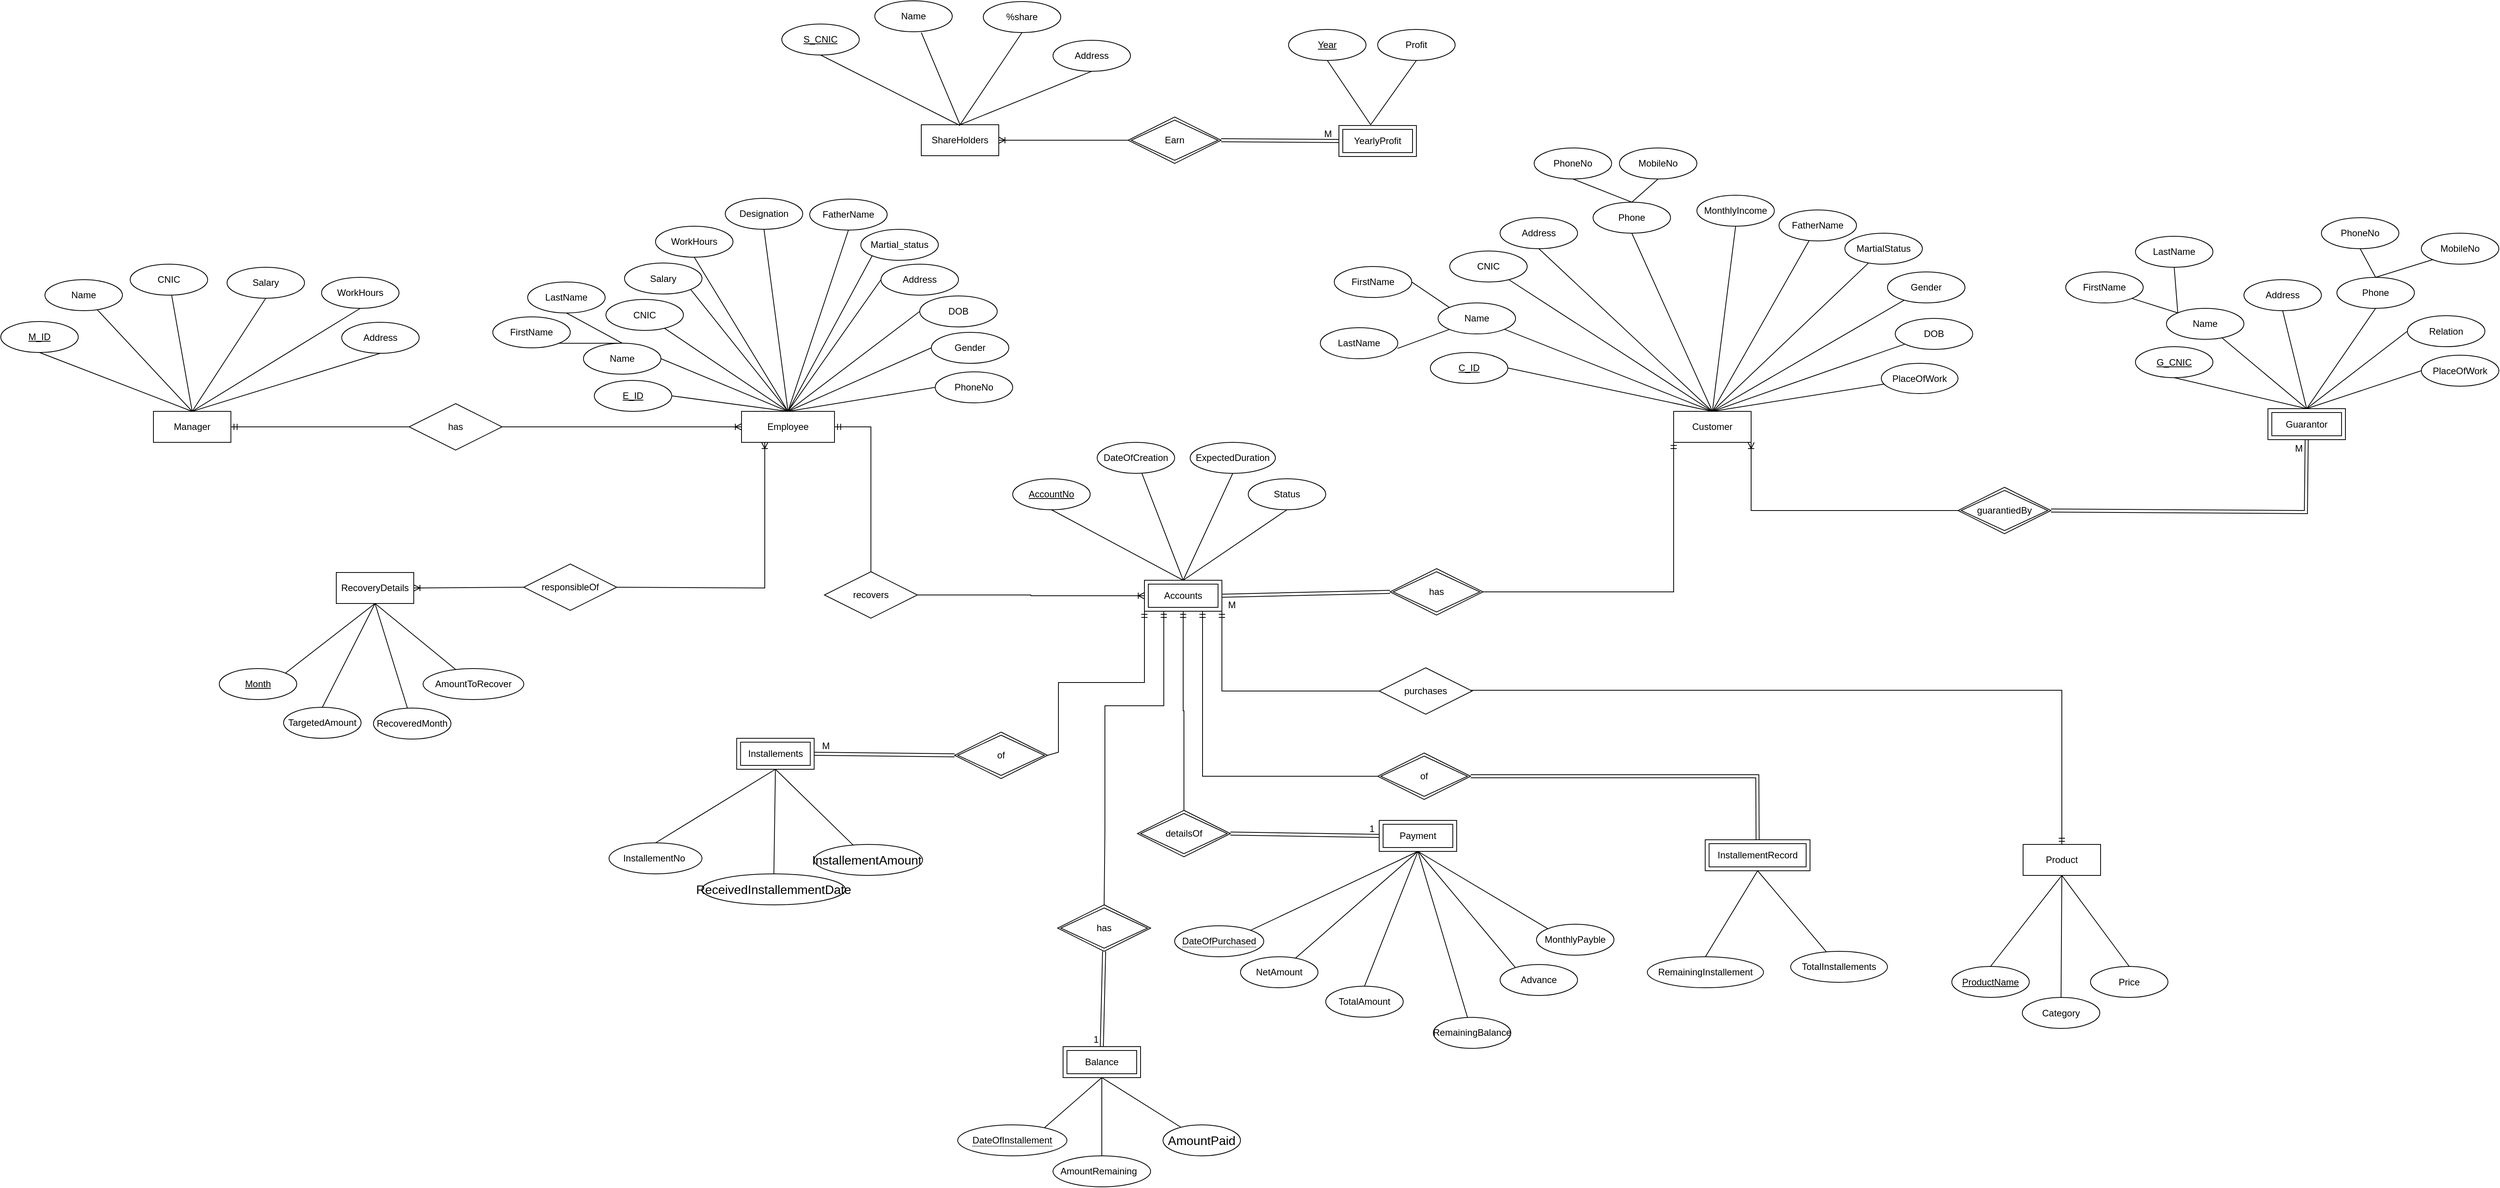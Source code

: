 <mxfile version="20.7.4" type="device"><diagram id="57VLJR0F9kpKQ6PyZG-2" name="Page-1"><mxGraphModel dx="3089" dy="3497" grid="0" gridSize="10" guides="1" tooltips="1" connect="1" arrows="1" fold="1" page="0" pageScale="1" pageWidth="850" pageHeight="1100" math="0" shadow="0"><root><mxCell id="0"/><mxCell id="1" parent="0"/><mxCell id="er_OPg297sQXQe3rNfAR-257" style="edgeStyle=orthogonalEdgeStyle;rounded=0;orthogonalLoop=1;jettySize=auto;html=1;entryX=0;entryY=0.5;entryDx=0;entryDy=0;endArrow=none;endFill=0;startArrow=ERoneToMany;startFill=0;" parent="1" source="er_OPg297sQXQe3rNfAR-1" target="er_OPg297sQXQe3rNfAR-256" edge="1"><mxGeometry relative="1" as="geometry"/></mxCell><mxCell id="er_OPg297sQXQe3rNfAR-1" value="ShareHolders" style="whiteSpace=wrap;html=1;align=center;" parent="1" vertex="1"><mxGeometry x="1683" y="-1150" width="100" height="40" as="geometry"/></mxCell><mxCell id="er_OPg297sQXQe3rNfAR-2" value="" style="endArrow=none;html=1;rounded=0;exitX=0.5;exitY=0;exitDx=0;exitDy=0;entryX=0.5;entryY=1;entryDx=0;entryDy=0;" parent="1" source="er_OPg297sQXQe3rNfAR-1" edge="1"><mxGeometry relative="1" as="geometry"><mxPoint x="1603" y="-1249" as="sourcePoint"/><mxPoint x="1683" y="-1269" as="targetPoint"/></mxGeometry></mxCell><mxCell id="er_OPg297sQXQe3rNfAR-4" value="%share" style="ellipse;whiteSpace=wrap;html=1;align=center;" parent="1" vertex="1"><mxGeometry x="1763" y="-1309" width="100" height="40" as="geometry"/></mxCell><mxCell id="er_OPg297sQXQe3rNfAR-5" value="" style="endArrow=none;html=1;rounded=0;entryX=0.5;entryY=1;entryDx=0;entryDy=0;" parent="1" target="er_OPg297sQXQe3rNfAR-240" edge="1"><mxGeometry relative="1" as="geometry"><mxPoint x="1733" y="-1149" as="sourcePoint"/><mxPoint x="1593" y="-1219" as="targetPoint"/></mxGeometry></mxCell><mxCell id="er_OPg297sQXQe3rNfAR-6" value="" style="endArrow=none;html=1;rounded=0;exitX=0.5;exitY=0;exitDx=0;exitDy=0;entryX=0.5;entryY=1;entryDx=0;entryDy=0;" parent="1" source="er_OPg297sQXQe3rNfAR-1" target="er_OPg297sQXQe3rNfAR-4" edge="1"><mxGeometry relative="1" as="geometry"><mxPoint x="1933" y="-1039" as="sourcePoint"/><mxPoint x="1813" y="-1219" as="targetPoint"/></mxGeometry></mxCell><mxCell id="er_OPg297sQXQe3rNfAR-7" value="" style="endArrow=none;html=1;rounded=0;exitX=0.5;exitY=0;exitDx=0;exitDy=0;entryX=0.5;entryY=1;entryDx=0;entryDy=0;" parent="1" source="er_OPg297sQXQe3rNfAR-1" target="er_OPg297sQXQe3rNfAR-9" edge="1"><mxGeometry relative="1" as="geometry"><mxPoint x="1933" y="-1039" as="sourcePoint"/><mxPoint x="1903" y="-1199" as="targetPoint"/></mxGeometry></mxCell><mxCell id="er_OPg297sQXQe3rNfAR-8" value="1" style="resizable=0;html=1;align=right;verticalAlign=bottom;" parent="er_OPg297sQXQe3rNfAR-7" connectable="0" vertex="1"><mxGeometry x="1" relative="1" as="geometry"/></mxCell><mxCell id="er_OPg297sQXQe3rNfAR-9" value="Address" style="ellipse;whiteSpace=wrap;html=1;align=center;" parent="1" vertex="1"><mxGeometry x="1853" y="-1259" width="100" height="40" as="geometry"/></mxCell><mxCell id="er_OPg297sQXQe3rNfAR-10" value="Manager" style="whiteSpace=wrap;html=1;align=center;" parent="1" vertex="1"><mxGeometry x="692" y="-780" width="100" height="40" as="geometry"/></mxCell><mxCell id="er_OPg297sQXQe3rNfAR-11" value="" style="endArrow=none;html=1;rounded=0;exitX=0.5;exitY=0;exitDx=0;exitDy=0;" parent="1" source="er_OPg297sQXQe3rNfAR-10" target="er_OPg297sQXQe3rNfAR-13" edge="1"><mxGeometry relative="1" as="geometry"><mxPoint x="612" y="-900" as="sourcePoint"/><mxPoint x="682" y="-890" as="targetPoint"/></mxGeometry></mxCell><mxCell id="er_OPg297sQXQe3rNfAR-12" value="1" style="resizable=0;html=1;align=right;verticalAlign=bottom;" parent="er_OPg297sQXQe3rNfAR-11" connectable="0" vertex="1"><mxGeometry x="1" relative="1" as="geometry"/></mxCell><mxCell id="er_OPg297sQXQe3rNfAR-13" value="Name" style="ellipse;whiteSpace=wrap;html=1;align=center;" parent="1" vertex="1"><mxGeometry x="552" y="-950" width="100" height="40" as="geometry"/></mxCell><mxCell id="er_OPg297sQXQe3rNfAR-14" value="Salary" style="ellipse;whiteSpace=wrap;html=1;align=center;" parent="1" vertex="1"><mxGeometry x="787" y="-966" width="100" height="40" as="geometry"/></mxCell><mxCell id="er_OPg297sQXQe3rNfAR-15" value="" style="endArrow=none;html=1;rounded=0;exitX=0.5;exitY=0;exitDx=0;exitDy=0;" parent="1" source="er_OPg297sQXQe3rNfAR-10" target="er_OPg297sQXQe3rNfAR-17" edge="1"><mxGeometry relative="1" as="geometry"><mxPoint x="742" y="-800" as="sourcePoint"/><mxPoint x="742" y="-890" as="targetPoint"/></mxGeometry></mxCell><mxCell id="er_OPg297sQXQe3rNfAR-16" value="1" style="resizable=0;html=1;align=right;verticalAlign=bottom;" parent="er_OPg297sQXQe3rNfAR-15" connectable="0" vertex="1"><mxGeometry x="1" relative="1" as="geometry"/></mxCell><mxCell id="er_OPg297sQXQe3rNfAR-17" value="CNIC" style="ellipse;whiteSpace=wrap;html=1;align=center;" parent="1" vertex="1"><mxGeometry x="662" y="-970" width="100" height="40" as="geometry"/></mxCell><mxCell id="er_OPg297sQXQe3rNfAR-18" value="" style="endArrow=none;html=1;rounded=0;exitX=0.5;exitY=0;exitDx=0;exitDy=0;entryX=0.5;entryY=1;entryDx=0;entryDy=0;" parent="1" source="er_OPg297sQXQe3rNfAR-10" target="er_OPg297sQXQe3rNfAR-14" edge="1"><mxGeometry relative="1" as="geometry"><mxPoint x="942" y="-690" as="sourcePoint"/><mxPoint x="822" y="-870" as="targetPoint"/></mxGeometry></mxCell><mxCell id="er_OPg297sQXQe3rNfAR-19" value="" style="endArrow=none;html=1;rounded=0;exitX=0.5;exitY=0;exitDx=0;exitDy=0;entryX=0.5;entryY=1;entryDx=0;entryDy=0;" parent="1" source="er_OPg297sQXQe3rNfAR-10" target="er_OPg297sQXQe3rNfAR-21" edge="1"><mxGeometry relative="1" as="geometry"><mxPoint x="942" y="-690" as="sourcePoint"/><mxPoint x="912" y="-850" as="targetPoint"/></mxGeometry></mxCell><mxCell id="er_OPg297sQXQe3rNfAR-20" value="1" style="resizable=0;html=1;align=right;verticalAlign=bottom;" parent="er_OPg297sQXQe3rNfAR-19" connectable="0" vertex="1"><mxGeometry x="1" relative="1" as="geometry"/></mxCell><mxCell id="er_OPg297sQXQe3rNfAR-21" value="WorkHours" style="ellipse;whiteSpace=wrap;html=1;align=center;" parent="1" vertex="1"><mxGeometry x="909" y="-953" width="100" height="40" as="geometry"/></mxCell><mxCell id="er_OPg297sQXQe3rNfAR-22" value="Address" style="ellipse;whiteSpace=wrap;html=1;align=center;" parent="1" vertex="1"><mxGeometry x="935" y="-895" width="100" height="40" as="geometry"/></mxCell><mxCell id="er_OPg297sQXQe3rNfAR-23" value="" style="endArrow=none;html=1;rounded=0;exitX=0.5;exitY=1;exitDx=0;exitDy=0;entryX=0.5;entryY=0;entryDx=0;entryDy=0;" parent="1" source="er_OPg297sQXQe3rNfAR-190" target="er_OPg297sQXQe3rNfAR-10" edge="1"><mxGeometry relative="1" as="geometry"><mxPoint x="602" y="-870" as="sourcePoint"/><mxPoint x="572" y="-690" as="targetPoint"/></mxGeometry></mxCell><mxCell id="er_OPg297sQXQe3rNfAR-24" value="" style="endArrow=none;html=1;rounded=0;entryX=0.5;entryY=1;entryDx=0;entryDy=0;exitX=0.5;exitY=0;exitDx=0;exitDy=0;" parent="1" source="er_OPg297sQXQe3rNfAR-10" target="er_OPg297sQXQe3rNfAR-22" edge="1"><mxGeometry relative="1" as="geometry"><mxPoint x="742" y="-800" as="sourcePoint"/><mxPoint x="572" y="-690" as="targetPoint"/></mxGeometry></mxCell><mxCell id="er_OPg297sQXQe3rNfAR-25" value="Employee" style="whiteSpace=wrap;html=1;align=center;" parent="1" vertex="1"><mxGeometry x="1451" y="-780" width="120" height="40" as="geometry"/></mxCell><mxCell id="er_OPg297sQXQe3rNfAR-26" value="" style="endArrow=none;html=1;rounded=0;exitX=0.5;exitY=0;exitDx=0;exitDy=0;entryX=1;entryY=0.5;entryDx=0;entryDy=0;" parent="1" source="er_OPg297sQXQe3rNfAR-25" target="er_OPg297sQXQe3rNfAR-219" edge="1"><mxGeometry relative="1" as="geometry"><mxPoint x="1381" y="-880" as="sourcePoint"/><mxPoint x="1321" y="-840" as="targetPoint"/></mxGeometry></mxCell><mxCell id="er_OPg297sQXQe3rNfAR-27" value="Salary" style="ellipse;whiteSpace=wrap;html=1;align=center;" parent="1" vertex="1"><mxGeometry x="1300" y="-971.5" width="100" height="40" as="geometry"/></mxCell><mxCell id="er_OPg297sQXQe3rNfAR-28" value="" style="endArrow=none;html=1;rounded=0;" parent="1" target="er_OPg297sQXQe3rNfAR-30" edge="1"><mxGeometry relative="1" as="geometry"><mxPoint x="1511" y="-780" as="sourcePoint"/><mxPoint x="1511" y="-870" as="targetPoint"/></mxGeometry></mxCell><mxCell id="er_OPg297sQXQe3rNfAR-29" value="1" style="resizable=0;html=1;align=right;verticalAlign=bottom;" parent="er_OPg297sQXQe3rNfAR-28" connectable="0" vertex="1"><mxGeometry x="1" relative="1" as="geometry"/></mxCell><mxCell id="er_OPg297sQXQe3rNfAR-30" value="CNIC" style="ellipse;whiteSpace=wrap;html=1;align=center;" parent="1" vertex="1"><mxGeometry x="1276" y="-924.5" width="100" height="40" as="geometry"/></mxCell><mxCell id="er_OPg297sQXQe3rNfAR-31" value="" style="endArrow=none;html=1;rounded=0;exitX=0.5;exitY=0;exitDx=0;exitDy=0;entryX=1;entryY=1;entryDx=0;entryDy=0;" parent="1" source="er_OPg297sQXQe3rNfAR-25" target="er_OPg297sQXQe3rNfAR-27" edge="1"><mxGeometry relative="1" as="geometry"><mxPoint x="1711" y="-670" as="sourcePoint"/><mxPoint x="1591" y="-850" as="targetPoint"/></mxGeometry></mxCell><mxCell id="er_OPg297sQXQe3rNfAR-32" value="" style="endArrow=none;html=1;rounded=0;exitX=0.5;exitY=0;exitDx=0;exitDy=0;entryX=0.5;entryY=1;entryDx=0;entryDy=0;" parent="1" source="er_OPg297sQXQe3rNfAR-25" target="er_OPg297sQXQe3rNfAR-34" edge="1"><mxGeometry relative="1" as="geometry"><mxPoint x="1711" y="-670" as="sourcePoint"/><mxPoint x="1681" y="-830" as="targetPoint"/></mxGeometry></mxCell><mxCell id="er_OPg297sQXQe3rNfAR-33" value="1" style="resizable=0;html=1;align=right;verticalAlign=bottom;" parent="er_OPg297sQXQe3rNfAR-32" connectable="0" vertex="1"><mxGeometry x="1" relative="1" as="geometry"/></mxCell><mxCell id="er_OPg297sQXQe3rNfAR-34" value="WorkHours" style="ellipse;whiteSpace=wrap;html=1;align=center;" parent="1" vertex="1"><mxGeometry x="1340" y="-1019" width="100" height="40" as="geometry"/></mxCell><mxCell id="er_OPg297sQXQe3rNfAR-35" value="Address" style="ellipse;whiteSpace=wrap;html=1;align=center;" parent="1" vertex="1"><mxGeometry x="1631" y="-970" width="100" height="40" as="geometry"/></mxCell><mxCell id="er_OPg297sQXQe3rNfAR-36" value="" style="endArrow=none;html=1;rounded=0;exitX=1;exitY=0.5;exitDx=0;exitDy=0;entryX=0.5;entryY=0;entryDx=0;entryDy=0;" parent="1" source="er_OPg297sQXQe3rNfAR-189" target="er_OPg297sQXQe3rNfAR-25" edge="1"><mxGeometry relative="1" as="geometry"><mxPoint x="1371.0" y="-810" as="sourcePoint"/><mxPoint x="1341" y="-670" as="targetPoint"/></mxGeometry></mxCell><mxCell id="er_OPg297sQXQe3rNfAR-37" value="" style="endArrow=none;html=1;rounded=0;entryX=0;entryY=0.5;entryDx=0;entryDy=0;" parent="1" target="er_OPg297sQXQe3rNfAR-35" edge="1"><mxGeometry relative="1" as="geometry"><mxPoint x="1511" y="-780" as="sourcePoint"/><mxPoint x="1341" y="-670" as="targetPoint"/></mxGeometry></mxCell><mxCell id="er_OPg297sQXQe3rNfAR-38" value="DOB" style="ellipse;whiteSpace=wrap;html=1;align=center;" parent="1" vertex="1"><mxGeometry x="1681" y="-929" width="100" height="40" as="geometry"/></mxCell><mxCell id="er_OPg297sQXQe3rNfAR-39" value="Gender" style="ellipse;whiteSpace=wrap;html=1;align=center;" parent="1" vertex="1"><mxGeometry x="1696" y="-882" width="100" height="40" as="geometry"/></mxCell><mxCell id="er_OPg297sQXQe3rNfAR-40" value="" style="endArrow=none;html=1;rounded=0;entryX=0;entryY=0.5;entryDx=0;entryDy=0;" parent="1" target="er_OPg297sQXQe3rNfAR-38" edge="1"><mxGeometry relative="1" as="geometry"><mxPoint x="1511" y="-780" as="sourcePoint"/><mxPoint x="1731" y="-790.5" as="targetPoint"/></mxGeometry></mxCell><mxCell id="er_OPg297sQXQe3rNfAR-41" value="" style="endArrow=none;html=1;rounded=0;exitX=0.5;exitY=0;exitDx=0;exitDy=0;entryX=0;entryY=0.5;entryDx=0;entryDy=0;" parent="1" source="er_OPg297sQXQe3rNfAR-25" target="er_OPg297sQXQe3rNfAR-39" edge="1"><mxGeometry relative="1" as="geometry"><mxPoint x="1281" y="-810" as="sourcePoint"/><mxPoint x="1441" y="-810" as="targetPoint"/></mxGeometry></mxCell><mxCell id="er_OPg297sQXQe3rNfAR-43" value="" style="endArrow=none;html=1;rounded=0;exitX=0.5;exitY=0;exitDx=0;exitDy=0;entryX=0.5;entryY=1;entryDx=0;entryDy=0;" parent="1" source="er_OPg297sQXQe3rNfAR-269" target="er_OPg297sQXQe3rNfAR-191" edge="1"><mxGeometry relative="1" as="geometry"><mxPoint x="2021" y="-562" as="sourcePoint"/><mxPoint x="1900.901" y="-625.97" as="targetPoint"/></mxGeometry></mxCell><mxCell id="er_OPg297sQXQe3rNfAR-44" value="ExpectedDuration" style="ellipse;whiteSpace=wrap;html=1;align=center;" parent="1" vertex="1"><mxGeometry x="2030" y="-740" width="110" height="40" as="geometry"/></mxCell><mxCell id="er_OPg297sQXQe3rNfAR-45" value="" style="endArrow=none;html=1;rounded=0;exitX=0.5;exitY=0;exitDx=0;exitDy=0;" parent="1" source="er_OPg297sQXQe3rNfAR-269" target="er_OPg297sQXQe3rNfAR-47" edge="1"><mxGeometry relative="1" as="geometry"><mxPoint x="2021" y="-562" as="sourcePoint"/><mxPoint x="2021" y="-652" as="targetPoint"/></mxGeometry></mxCell><mxCell id="er_OPg297sQXQe3rNfAR-46" value="1" style="resizable=0;html=1;align=right;verticalAlign=bottom;" parent="er_OPg297sQXQe3rNfAR-45" connectable="0" vertex="1"><mxGeometry x="1" relative="1" as="geometry"/></mxCell><mxCell id="er_OPg297sQXQe3rNfAR-47" value="DateOfCreation" style="ellipse;whiteSpace=wrap;html=1;align=center;" parent="1" vertex="1"><mxGeometry x="1910" y="-740" width="100" height="40" as="geometry"/></mxCell><mxCell id="er_OPg297sQXQe3rNfAR-48" value="" style="endArrow=none;html=1;rounded=0;exitX=0.5;exitY=0;exitDx=0;exitDy=0;entryX=0.5;entryY=1;entryDx=0;entryDy=0;" parent="1" source="er_OPg297sQXQe3rNfAR-269" target="er_OPg297sQXQe3rNfAR-44" edge="1"><mxGeometry relative="1" as="geometry"><mxPoint x="2021" y="-562" as="sourcePoint"/><mxPoint x="2101" y="-632" as="targetPoint"/></mxGeometry></mxCell><mxCell id="er_OPg297sQXQe3rNfAR-49" value="" style="endArrow=none;html=1;rounded=0;exitX=0.5;exitY=0;exitDx=0;exitDy=0;entryX=0.5;entryY=1;entryDx=0;entryDy=0;" parent="1" source="er_OPg297sQXQe3rNfAR-269" target="er_OPg297sQXQe3rNfAR-51" edge="1"><mxGeometry relative="1" as="geometry"><mxPoint x="2021" y="-562" as="sourcePoint"/><mxPoint x="2191" y="-612" as="targetPoint"/></mxGeometry></mxCell><mxCell id="er_OPg297sQXQe3rNfAR-50" value="1" style="resizable=0;html=1;align=right;verticalAlign=bottom;" parent="er_OPg297sQXQe3rNfAR-49" connectable="0" vertex="1"><mxGeometry x="1" relative="1" as="geometry"/></mxCell><mxCell id="er_OPg297sQXQe3rNfAR-51" value="Status" style="ellipse;whiteSpace=wrap;html=1;align=center;" parent="1" vertex="1"><mxGeometry x="2105" y="-693" width="100" height="40" as="geometry"/></mxCell><mxCell id="er_OPg297sQXQe3rNfAR-53" value="" style="endArrow=none;html=1;rounded=0;exitX=0.5;exitY=1;exitDx=0;exitDy=0;" parent="1" source="er_OPg297sQXQe3rNfAR-324" target="er_OPg297sQXQe3rNfAR-55" edge="1"><mxGeometry relative="1" as="geometry"><mxPoint x="1884" y="51" as="sourcePoint"/><mxPoint x="1824" y="-39" as="targetPoint"/></mxGeometry></mxCell><mxCell id="er_OPg297sQXQe3rNfAR-55" value="&lt;span style=&quot;font-size:12.0pt;line-height:107%;&lt;br/&gt;font-family:&amp;quot;Calibri&amp;quot;,sans-serif;mso-ascii-theme-font:minor-latin;mso-fareast-font-family:&lt;br/&gt;Calibri;mso-fareast-theme-font:minor-latin;mso-hansi-theme-font:minor-latin;&lt;br/&gt;mso-bidi-font-family:Arial;mso-bidi-theme-font:minor-bidi;mso-ansi-language:&lt;br/&gt;EN-US;mso-fareast-language:EN-US;mso-bidi-language:AR-SA&quot;&gt;AmountPaid&lt;/span&gt;" style="ellipse;whiteSpace=wrap;html=1;align=center;" parent="1" vertex="1"><mxGeometry x="1995" y="141" width="100" height="40" as="geometry"/></mxCell><mxCell id="er_OPg297sQXQe3rNfAR-60" value="" style="endArrow=none;html=1;rounded=0;exitX=0.5;exitY=1;exitDx=0;exitDy=0;entryX=0.5;entryY=1;entryDx=0;entryDy=0;" parent="1" source="er_OPg297sQXQe3rNfAR-324" target="HrwYQbzZrPZQ06wg_55j-1" edge="1"><mxGeometry relative="1" as="geometry"><mxPoint x="1884" y="51" as="sourcePoint"/><mxPoint x="2051.0" y="-9" as="targetPoint"/></mxGeometry></mxCell><mxCell id="er_OPg297sQXQe3rNfAR-61" value="Customer" style="whiteSpace=wrap;html=1;align=center;" parent="1" vertex="1"><mxGeometry x="2654" y="-780" width="100" height="40" as="geometry"/></mxCell><mxCell id="er_OPg297sQXQe3rNfAR-62" value="" style="endArrow=none;html=1;rounded=0;exitX=0.5;exitY=0;exitDx=0;exitDy=0;" parent="1" source="er_OPg297sQXQe3rNfAR-61" target="er_OPg297sQXQe3rNfAR-64" edge="1"><mxGeometry relative="1" as="geometry"><mxPoint x="2574" y="-880" as="sourcePoint"/><mxPoint x="2644" y="-870" as="targetPoint"/></mxGeometry></mxCell><mxCell id="er_OPg297sQXQe3rNfAR-63" value="1" style="resizable=0;html=1;align=right;verticalAlign=bottom;" parent="er_OPg297sQXQe3rNfAR-62" connectable="0" vertex="1"><mxGeometry x="1" relative="1" as="geometry"/></mxCell><mxCell id="er_OPg297sQXQe3rNfAR-64" value="Name" style="ellipse;whiteSpace=wrap;html=1;align=center;" parent="1" vertex="1"><mxGeometry x="2350" y="-919.96" width="100" height="40" as="geometry"/></mxCell><mxCell id="er_OPg297sQXQe3rNfAR-65" value="" style="endArrow=none;html=1;rounded=0;" parent="1" target="er_OPg297sQXQe3rNfAR-67" edge="1"><mxGeometry relative="1" as="geometry"><mxPoint x="2704" y="-780" as="sourcePoint"/><mxPoint x="2704" y="-870" as="targetPoint"/></mxGeometry></mxCell><mxCell id="er_OPg297sQXQe3rNfAR-66" value="1" style="resizable=0;html=1;align=right;verticalAlign=bottom;" parent="er_OPg297sQXQe3rNfAR-65" connectable="0" vertex="1"><mxGeometry x="1" relative="1" as="geometry"><mxPoint x="-24" y="-20" as="offset"/></mxGeometry></mxCell><mxCell id="er_OPg297sQXQe3rNfAR-67" value="CNIC" style="ellipse;whiteSpace=wrap;html=1;align=center;" parent="1" vertex="1"><mxGeometry x="2365" y="-987" width="100" height="40" as="geometry"/></mxCell><mxCell id="er_OPg297sQXQe3rNfAR-68" value="" style="endArrow=none;html=1;rounded=0;exitX=0.5;exitY=0;exitDx=0;exitDy=0;entryX=0.5;entryY=1;entryDx=0;entryDy=0;" parent="1" source="er_OPg297sQXQe3rNfAR-61" target="er_OPg297sQXQe3rNfAR-75" edge="1"><mxGeometry relative="1" as="geometry"><mxPoint x="2904" y="-670" as="sourcePoint"/><mxPoint x="2714" y="-910" as="targetPoint"/></mxGeometry></mxCell><mxCell id="er_OPg297sQXQe3rNfAR-69" value="" style="endArrow=none;html=1;rounded=0;exitX=1;exitY=0.5;exitDx=0;exitDy=0;entryX=0.5;entryY=0;entryDx=0;entryDy=0;" parent="1" source="er_OPg297sQXQe3rNfAR-195" target="er_OPg297sQXQe3rNfAR-61" edge="1"><mxGeometry relative="1" as="geometry"><mxPoint x="2504.0" y="-800" as="sourcePoint"/><mxPoint x="2534" y="-670" as="targetPoint"/></mxGeometry></mxCell><mxCell id="er_OPg297sQXQe3rNfAR-71" value="MonthlyIncome" style="ellipse;whiteSpace=wrap;html=1;align=center;" parent="1" vertex="1"><mxGeometry x="2684" y="-1059" width="100" height="40" as="geometry"/></mxCell><mxCell id="er_OPg297sQXQe3rNfAR-74" value="" style="endArrow=none;html=1;rounded=0;exitX=0.5;exitY=0;exitDx=0;exitDy=0;entryX=0.5;entryY=1;entryDx=0;entryDy=0;" parent="1" source="er_OPg297sQXQe3rNfAR-61" target="er_OPg297sQXQe3rNfAR-71" edge="1"><mxGeometry relative="1" as="geometry"><mxPoint x="2474" y="-810" as="sourcePoint"/><mxPoint x="2634" y="-810" as="targetPoint"/></mxGeometry></mxCell><mxCell id="er_OPg297sQXQe3rNfAR-75" value="Address" style="ellipse;whiteSpace=wrap;html=1;align=center;" parent="1" vertex="1"><mxGeometry x="2430" y="-1030" width="100" height="40" as="geometry"/></mxCell><mxCell id="er_OPg297sQXQe3rNfAR-76" value="" style="endArrow=none;html=1;rounded=0;exitX=0.5;exitY=0;exitDx=0;exitDy=0;" parent="1" source="er_OPg297sQXQe3rNfAR-61" target="er_OPg297sQXQe3rNfAR-78" edge="1"><mxGeometry relative="1" as="geometry"><mxPoint x="2694" y="-780" as="sourcePoint"/><mxPoint x="2844" y="-880" as="targetPoint"/></mxGeometry></mxCell><mxCell id="er_OPg297sQXQe3rNfAR-77" value="1" style="resizable=0;html=1;align=right;verticalAlign=bottom;" parent="er_OPg297sQXQe3rNfAR-76" connectable="0" vertex="1"><mxGeometry x="1" relative="1" as="geometry"/></mxCell><mxCell id="er_OPg297sQXQe3rNfAR-78" value="FatherName" style="ellipse;whiteSpace=wrap;html=1;align=center;" parent="1" vertex="1"><mxGeometry x="2790" y="-1040" width="100" height="40" as="geometry"/></mxCell><mxCell id="er_OPg297sQXQe3rNfAR-79" value="" style="endArrow=none;html=1;rounded=0;exitX=0.5;exitY=0;exitDx=0;exitDy=0;" parent="1" source="er_OPg297sQXQe3rNfAR-61" target="er_OPg297sQXQe3rNfAR-81" edge="1"><mxGeometry relative="1" as="geometry"><mxPoint x="2714" y="-730" as="sourcePoint"/><mxPoint x="2864" y="-830" as="targetPoint"/></mxGeometry></mxCell><mxCell id="er_OPg297sQXQe3rNfAR-80" value="1" style="resizable=0;html=1;align=right;verticalAlign=bottom;" parent="er_OPg297sQXQe3rNfAR-79" connectable="0" vertex="1"><mxGeometry x="1" relative="1" as="geometry"/></mxCell><mxCell id="er_OPg297sQXQe3rNfAR-81" value="MartialStatus" style="ellipse;whiteSpace=wrap;html=1;align=center;" parent="1" vertex="1"><mxGeometry x="2875" y="-1010" width="100" height="40" as="geometry"/></mxCell><mxCell id="er_OPg297sQXQe3rNfAR-82" value="" style="endArrow=none;html=1;rounded=0;" parent="1" target="er_OPg297sQXQe3rNfAR-84" edge="1"><mxGeometry relative="1" as="geometry"><mxPoint x="2704" y="-780" as="sourcePoint"/><mxPoint x="2884" y="-780" as="targetPoint"/></mxGeometry></mxCell><mxCell id="er_OPg297sQXQe3rNfAR-83" value="1" style="resizable=0;html=1;align=right;verticalAlign=bottom;" parent="er_OPg297sQXQe3rNfAR-82" connectable="0" vertex="1"><mxGeometry x="1" relative="1" as="geometry"/></mxCell><mxCell id="er_OPg297sQXQe3rNfAR-84" value="Gender" style="ellipse;whiteSpace=wrap;html=1;align=center;" parent="1" vertex="1"><mxGeometry x="2930" y="-960" width="100" height="40" as="geometry"/></mxCell><mxCell id="er_OPg297sQXQe3rNfAR-85" value="" style="endArrow=none;html=1;rounded=0;exitX=0.5;exitY=0;exitDx=0;exitDy=0;" parent="1" source="er_OPg297sQXQe3rNfAR-61" target="er_OPg297sQXQe3rNfAR-87" edge="1"><mxGeometry relative="1" as="geometry"><mxPoint x="2724" y="-680" as="sourcePoint"/><mxPoint x="2884" y="-730" as="targetPoint"/></mxGeometry></mxCell><mxCell id="er_OPg297sQXQe3rNfAR-86" value="1" style="resizable=0;html=1;align=right;verticalAlign=bottom;" parent="er_OPg297sQXQe3rNfAR-85" connectable="0" vertex="1"><mxGeometry x="1" relative="1" as="geometry"/></mxCell><mxCell id="er_OPg297sQXQe3rNfAR-87" value="DOB" style="ellipse;whiteSpace=wrap;html=1;align=center;" parent="1" vertex="1"><mxGeometry x="2940" y="-900" width="100" height="40" as="geometry"/></mxCell><mxCell id="er_OPg297sQXQe3rNfAR-88" value="" style="endArrow=none;html=1;rounded=0;" parent="1" target="er_OPg297sQXQe3rNfAR-89" edge="1"><mxGeometry relative="1" as="geometry"><mxPoint x="2704" y="-780" as="sourcePoint"/><mxPoint x="2884" y="-690" as="targetPoint"/></mxGeometry></mxCell><mxCell id="er_OPg297sQXQe3rNfAR-89" value="PlaceOfWork" style="ellipse;whiteSpace=wrap;html=1;align=center;" parent="1" vertex="1"><mxGeometry x="2922" y="-842" width="99" height="39" as="geometry"/></mxCell><mxCell id="er_OPg297sQXQe3rNfAR-91" value="" style="endArrow=none;html=1;rounded=0;exitX=0.5;exitY=0;exitDx=0;exitDy=0;" parent="1" source="er_OPg297sQXQe3rNfAR-290" target="er_OPg297sQXQe3rNfAR-93" edge="1"><mxGeometry relative="1" as="geometry"><mxPoint x="3471" y="-782.5" as="sourcePoint"/><mxPoint x="3411" y="-872.5" as="targetPoint"/></mxGeometry></mxCell><mxCell id="er_OPg297sQXQe3rNfAR-92" value="1" style="resizable=0;html=1;align=right;verticalAlign=bottom;" parent="er_OPg297sQXQe3rNfAR-91" connectable="0" vertex="1"><mxGeometry x="1" relative="1" as="geometry"/></mxCell><mxCell id="er_OPg297sQXQe3rNfAR-93" value="Name" style="ellipse;whiteSpace=wrap;html=1;align=center;" parent="1" vertex="1"><mxGeometry x="3290" y="-913" width="100" height="40" as="geometry"/></mxCell><mxCell id="er_OPg297sQXQe3rNfAR-94" value="" style="endArrow=none;html=1;rounded=0;exitX=0.5;exitY=0;exitDx=0;exitDy=0;entryX=0.5;entryY=1;entryDx=0;entryDy=0;" parent="1" source="er_OPg297sQXQe3rNfAR-290" target="er_OPg297sQXQe3rNfAR-339" edge="1"><mxGeometry relative="1" as="geometry"><mxPoint x="3471" y="-782.5" as="sourcePoint"/><mxPoint x="3346.468" y="-823.721" as="targetPoint"/></mxGeometry></mxCell><mxCell id="er_OPg297sQXQe3rNfAR-97" value="" style="endArrow=none;html=1;rounded=0;exitX=0.5;exitY=0;exitDx=0;exitDy=0;entryX=0.5;entryY=1;entryDx=0;entryDy=0;" parent="1" source="er_OPg297sQXQe3rNfAR-290" target="er_OPg297sQXQe3rNfAR-277" edge="1"><mxGeometry relative="1" as="geometry"><mxPoint x="3471" y="-782.5" as="sourcePoint"/><mxPoint x="3551" y="-892.5" as="targetPoint"/></mxGeometry></mxCell><mxCell id="er_OPg297sQXQe3rNfAR-98" value="Relation" style="ellipse;whiteSpace=wrap;html=1;align=center;" parent="1" vertex="1"><mxGeometry x="3601" y="-903.5" width="100" height="40" as="geometry"/></mxCell><mxCell id="er_OPg297sQXQe3rNfAR-101" value="" style="endArrow=none;html=1;rounded=0;entryX=0;entryY=0.5;entryDx=0;entryDy=0;exitX=0.5;exitY=0;exitDx=0;exitDy=0;" parent="1" source="er_OPg297sQXQe3rNfAR-290" target="er_OPg297sQXQe3rNfAR-98" edge="1"><mxGeometry relative="1" as="geometry"><mxPoint x="3471" y="-782.5" as="sourcePoint"/><mxPoint x="3301" y="-672.5" as="targetPoint"/></mxGeometry></mxCell><mxCell id="er_OPg297sQXQe3rNfAR-102" value="PlaceOfWork" style="ellipse;whiteSpace=wrap;html=1;align=center;" parent="1" vertex="1"><mxGeometry x="3619" y="-852.5" width="100" height="40" as="geometry"/></mxCell><mxCell id="er_OPg297sQXQe3rNfAR-103" value="" style="endArrow=none;html=1;rounded=0;entryX=0;entryY=0.5;entryDx=0;entryDy=0;exitX=0.5;exitY=0;exitDx=0;exitDy=0;" parent="1" source="er_OPg297sQXQe3rNfAR-290" target="er_OPg297sQXQe3rNfAR-102" edge="1"><mxGeometry relative="1" as="geometry"><mxPoint x="3471" y="-782.5" as="sourcePoint"/><mxPoint x="3691" y="-793" as="targetPoint"/></mxGeometry></mxCell><mxCell id="er_OPg297sQXQe3rNfAR-110" value="Product" style="whiteSpace=wrap;html=1;align=center;" parent="1" vertex="1"><mxGeometry x="3105" y="-221" width="100" height="40" as="geometry"/></mxCell><mxCell id="er_OPg297sQXQe3rNfAR-114" value="Category" style="ellipse;whiteSpace=wrap;html=1;align=center;" parent="1" vertex="1"><mxGeometry x="3104" y="-23.5" width="100" height="40" as="geometry"/></mxCell><mxCell id="er_OPg297sQXQe3rNfAR-115" value="" style="endArrow=none;html=1;rounded=0;entryX=0.5;entryY=0;entryDx=0;entryDy=0;exitX=0.5;exitY=1;exitDx=0;exitDy=0;" parent="1" source="er_OPg297sQXQe3rNfAR-110" target="er_OPg297sQXQe3rNfAR-337" edge="1"><mxGeometry relative="1" as="geometry"><mxPoint x="3132" y="-150" as="sourcePoint"/><mxPoint x="3063.835" y="-323.168" as="targetPoint"/></mxGeometry></mxCell><mxCell id="er_OPg297sQXQe3rNfAR-118" value="" style="endArrow=none;html=1;rounded=0;exitX=0.5;exitY=1;exitDx=0;exitDy=0;entryX=0.5;entryY=0;entryDx=0;entryDy=0;" parent="1" source="er_OPg297sQXQe3rNfAR-110" target="er_OPg297sQXQe3rNfAR-114" edge="1"><mxGeometry relative="1" as="geometry"><mxPoint x="3162" y="-140" as="sourcePoint"/><mxPoint x="3176" y="-70" as="targetPoint"/></mxGeometry></mxCell><mxCell id="er_OPg297sQXQe3rNfAR-119" value="" style="endArrow=none;html=1;rounded=0;exitX=0.5;exitY=1;exitDx=0;exitDy=0;entryX=0.5;entryY=0;entryDx=0;entryDy=0;" parent="1" source="er_OPg297sQXQe3rNfAR-110" target="er_OPg297sQXQe3rNfAR-121" edge="1"><mxGeometry relative="1" as="geometry"><mxPoint x="3355" y="-111" as="sourcePoint"/><mxPoint x="3325" y="-271" as="targetPoint"/></mxGeometry></mxCell><mxCell id="er_OPg297sQXQe3rNfAR-121" value="Price" style="ellipse;whiteSpace=wrap;html=1;align=center;" parent="1" vertex="1"><mxGeometry x="3192" y="-63.5" width="100" height="40" as="geometry"/></mxCell><mxCell id="er_OPg297sQXQe3rNfAR-122" value="" style="endArrow=none;html=1;rounded=0;exitX=0.5;exitY=1;exitDx=0;exitDy=0;" parent="1" source="er_OPg297sQXQe3rNfAR-196" target="er_OPg297sQXQe3rNfAR-123" edge="1"><mxGeometry relative="1" as="geometry"><mxPoint x="2330" y="-82" as="sourcePoint"/><mxPoint x="2165" y="-212" as="targetPoint"/></mxGeometry></mxCell><mxCell id="er_OPg297sQXQe3rNfAR-123" value="NetAmount" style="ellipse;whiteSpace=wrap;html=1;align=center;" parent="1" vertex="1"><mxGeometry x="2095" y="-76" width="100" height="40" as="geometry"/></mxCell><mxCell id="er_OPg297sQXQe3rNfAR-124" value="MonthlyPayble" style="ellipse;whiteSpace=wrap;html=1;align=center;" parent="1" vertex="1"><mxGeometry x="2477" y="-118" width="100" height="40" as="geometry"/></mxCell><mxCell id="er_OPg297sQXQe3rNfAR-125" value="" style="endArrow=none;html=1;rounded=0;exitX=0.5;exitY=1;exitDx=0;exitDy=0;" parent="1" source="er_OPg297sQXQe3rNfAR-196" target="er_OPg297sQXQe3rNfAR-126" edge="1"><mxGeometry relative="1" as="geometry"><mxPoint x="2330" y="-82" as="sourcePoint"/><mxPoint x="2225" y="-212" as="targetPoint"/></mxGeometry></mxCell><mxCell id="er_OPg297sQXQe3rNfAR-126" value="RemainingBalance" style="ellipse;whiteSpace=wrap;html=1;align=center;" parent="1" vertex="1"><mxGeometry x="2343.88" y="2.25" width="100" height="40" as="geometry"/></mxCell><mxCell id="er_OPg297sQXQe3rNfAR-127" value="" style="endArrow=none;html=1;rounded=0;entryX=0;entryY=0;entryDx=0;entryDy=0;exitX=0.5;exitY=1;exitDx=0;exitDy=0;" parent="1" source="er_OPg297sQXQe3rNfAR-196" target="er_OPg297sQXQe3rNfAR-124" edge="1"><mxGeometry relative="1" as="geometry"><mxPoint x="2330" y="-82" as="sourcePoint"/><mxPoint x="2305" y="-192" as="targetPoint"/></mxGeometry></mxCell><mxCell id="er_OPg297sQXQe3rNfAR-128" value="" style="endArrow=none;html=1;rounded=0;exitX=0.5;exitY=1;exitDx=0;exitDy=0;entryX=0.5;entryY=1;entryDx=0;entryDy=0;" parent="1" source="er_OPg297sQXQe3rNfAR-196" target="er_OPg297sQXQe3rNfAR-129" edge="1"><mxGeometry relative="1" as="geometry"><mxPoint x="2330" y="-82" as="sourcePoint"/><mxPoint x="2395" y="-172" as="targetPoint"/></mxGeometry></mxCell><mxCell id="er_OPg297sQXQe3rNfAR-129" value="Advance" style="ellipse;whiteSpace=wrap;html=1;align=center;" parent="1" vertex="1"><mxGeometry x="2430" y="-66" width="100" height="40" as="geometry"/></mxCell><mxCell id="er_OPg297sQXQe3rNfAR-130" value="TotalAmount" style="ellipse;whiteSpace=wrap;html=1;align=center;" parent="1" vertex="1"><mxGeometry x="2205" y="-38" width="100" height="40" as="geometry"/></mxCell><mxCell id="er_OPg297sQXQe3rNfAR-131" value="" style="endArrow=none;html=1;rounded=0;exitX=0.5;exitY=0;exitDx=0;exitDy=0;entryX=0.5;entryY=1;entryDx=0;entryDy=0;" parent="1" source="er_OPg297sQXQe3rNfAR-130" target="er_OPg297sQXQe3rNfAR-196" edge="1"><mxGeometry relative="1" as="geometry"><mxPoint x="1895" y="-12" as="sourcePoint"/><mxPoint x="2330" y="-82" as="targetPoint"/></mxGeometry></mxCell><mxCell id="er_OPg297sQXQe3rNfAR-132" value="RecoveryDetails" style="whiteSpace=wrap;html=1;align=center;" parent="1" vertex="1"><mxGeometry x="928" y="-572" width="100" height="40" as="geometry"/></mxCell><mxCell id="er_OPg297sQXQe3rNfAR-133" value="" style="endArrow=none;html=1;rounded=0;exitX=0.5;exitY=1;exitDx=0;exitDy=0;" parent="1" source="er_OPg297sQXQe3rNfAR-132" target="er_OPg297sQXQe3rNfAR-135" edge="1"><mxGeometry relative="1" as="geometry"><mxPoint x="1058" y="-568" as="sourcePoint"/><mxPoint x="918" y="-640" as="targetPoint"/></mxGeometry></mxCell><mxCell id="er_OPg297sQXQe3rNfAR-135" value="RecoveredMonth" style="ellipse;whiteSpace=wrap;html=1;align=center;" parent="1" vertex="1"><mxGeometry x="976" y="-397" width="100" height="40" as="geometry"/></mxCell><mxCell id="er_OPg297sQXQe3rNfAR-136" value="" style="endArrow=none;html=1;rounded=0;exitX=0.5;exitY=1;exitDx=0;exitDy=0;" parent="1" source="er_OPg297sQXQe3rNfAR-132" target="er_OPg297sQXQe3rNfAR-138" edge="1"><mxGeometry relative="1" as="geometry"><mxPoint x="1088" y="-498" as="sourcePoint"/><mxPoint x="978" y="-640" as="targetPoint"/></mxGeometry></mxCell><mxCell id="er_OPg297sQXQe3rNfAR-138" value="AmountToRecover" style="ellipse;whiteSpace=wrap;html=1;align=center;" parent="1" vertex="1"><mxGeometry x="1040" y="-448" width="130" height="40" as="geometry"/></mxCell><mxCell id="er_OPg297sQXQe3rNfAR-140" value="" style="endArrow=none;html=1;rounded=0;exitX=1;exitY=0;exitDx=0;exitDy=0;entryX=0.5;entryY=1;entryDx=0;entryDy=0;" parent="1" source="er_OPg297sQXQe3rNfAR-336" target="er_OPg297sQXQe3rNfAR-132" edge="1"><mxGeometry relative="1" as="geometry"><mxPoint x="862.355" y="-442.142" as="sourcePoint"/><mxPoint x="808" y="-440" as="targetPoint"/></mxGeometry></mxCell><mxCell id="er_OPg297sQXQe3rNfAR-141" style="edgeStyle=orthogonalEdgeStyle;rounded=0;orthogonalLoop=1;jettySize=auto;html=1;exitX=1;exitY=0.5;exitDx=0;exitDy=0;entryX=0;entryY=0.5;entryDx=0;entryDy=0;endArrow=ERoneToMany;endFill=0;" parent="1" source="er_OPg297sQXQe3rNfAR-143" target="er_OPg297sQXQe3rNfAR-25" edge="1"><mxGeometry relative="1" as="geometry"/></mxCell><mxCell id="er_OPg297sQXQe3rNfAR-142" style="edgeStyle=orthogonalEdgeStyle;rounded=0;orthogonalLoop=1;jettySize=auto;html=1;entryX=1;entryY=0.5;entryDx=0;entryDy=0;endArrow=ERmandOne;endFill=0;exitX=0;exitY=0.5;exitDx=0;exitDy=0;" parent="1" source="er_OPg297sQXQe3rNfAR-143" target="er_OPg297sQXQe3rNfAR-10" edge="1"><mxGeometry relative="1" as="geometry"><mxPoint x="-380" y="-1120" as="sourcePoint"/></mxGeometry></mxCell><mxCell id="er_OPg297sQXQe3rNfAR-143" value="has" style="shape=rhombus;perimeter=rhombusPerimeter;whiteSpace=wrap;html=1;align=center;" parent="1" vertex="1"><mxGeometry x="1022" y="-790" width="120" height="60" as="geometry"/></mxCell><mxCell id="er_OPg297sQXQe3rNfAR-153" style="edgeStyle=orthogonalEdgeStyle;rounded=0;orthogonalLoop=1;jettySize=auto;html=1;entryX=1;entryY=0.5;entryDx=0;entryDy=0;startArrow=none;startFill=0;endArrow=ERmandOne;endFill=0;" parent="1" source="er_OPg297sQXQe3rNfAR-155" target="er_OPg297sQXQe3rNfAR-25" edge="1"><mxGeometry relative="1" as="geometry"/></mxCell><mxCell id="er_OPg297sQXQe3rNfAR-154" style="edgeStyle=orthogonalEdgeStyle;rounded=0;orthogonalLoop=1;jettySize=auto;html=1;startArrow=none;startFill=0;endArrow=ERoneToMany;endFill=0;entryX=0;entryY=0.5;entryDx=0;entryDy=0;" parent="1" source="er_OPg297sQXQe3rNfAR-155" target="er_OPg297sQXQe3rNfAR-269" edge="1"><mxGeometry relative="1" as="geometry"><mxPoint x="1451" y="-223.5" as="targetPoint"/></mxGeometry></mxCell><mxCell id="er_OPg297sQXQe3rNfAR-155" value="recovers" style="shape=rhombus;perimeter=rhombusPerimeter;whiteSpace=wrap;html=1;align=center;" parent="1" vertex="1"><mxGeometry x="1558" y="-573" width="120" height="60" as="geometry"/></mxCell><mxCell id="er_OPg297sQXQe3rNfAR-165" style="edgeStyle=orthogonalEdgeStyle;rounded=0;orthogonalLoop=1;jettySize=auto;html=1;startArrow=none;startFill=0;endArrow=ERmandOne;endFill=0;entryX=0.5;entryY=0;entryDx=0;entryDy=0;" parent="1" source="er_OPg297sQXQe3rNfAR-166" target="er_OPg297sQXQe3rNfAR-110" edge="1"><mxGeometry relative="1" as="geometry"><mxPoint x="3310" y="-380" as="targetPoint"/><Array as="points"><mxPoint x="3155" y="-420"/></Array></mxGeometry></mxCell><mxCell id="er_OPg297sQXQe3rNfAR-166" value="purchases" style="shape=rhombus;perimeter=rhombusPerimeter;whiteSpace=wrap;html=1;align=center;" parent="1" vertex="1"><mxGeometry x="2274" y="-449" width="120" height="60" as="geometry"/></mxCell><mxCell id="er_OPg297sQXQe3rNfAR-170" style="edgeStyle=orthogonalEdgeStyle;rounded=0;orthogonalLoop=1;jettySize=auto;html=1;entryX=0;entryY=1;entryDx=0;entryDy=0;startArrow=none;startFill=0;endArrow=ERmandOne;endFill=0;exitX=1;exitY=0.5;exitDx=0;exitDy=0;" parent="1" source="er_OPg297sQXQe3rNfAR-272" target="er_OPg297sQXQe3rNfAR-61" edge="1"><mxGeometry relative="1" as="geometry"><mxPoint x="3390" y="-299" as="sourcePoint"/></mxGeometry></mxCell><mxCell id="er_OPg297sQXQe3rNfAR-185" value="AmountRemaining&lt;span style=&quot;white-space: pre;&quot;&gt;&#9;&lt;/span&gt;" style="ellipse;whiteSpace=wrap;html=1;align=center;" parent="1" vertex="1"><mxGeometry x="1853" y="181" width="126" height="40" as="geometry"/></mxCell><mxCell id="er_OPg297sQXQe3rNfAR-186" value="" style="endArrow=none;html=1;rounded=0;exitX=0.5;exitY=1;exitDx=0;exitDy=0;entryX=0.5;entryY=0;entryDx=0;entryDy=0;" parent="1" source="er_OPg297sQXQe3rNfAR-324" target="er_OPg297sQXQe3rNfAR-185" edge="1"><mxGeometry width="50" height="50" relative="1" as="geometry"><mxPoint x="1884" y="51" as="sourcePoint"/><mxPoint x="1955" y="161" as="targetPoint"/></mxGeometry></mxCell><mxCell id="er_OPg297sQXQe3rNfAR-189" value="E_ID" style="ellipse;whiteSpace=wrap;html=1;align=center;fontStyle=4;" parent="1" vertex="1"><mxGeometry x="1261" y="-820" width="100" height="40" as="geometry"/></mxCell><mxCell id="er_OPg297sQXQe3rNfAR-190" value="M_ID" style="ellipse;whiteSpace=wrap;html=1;align=center;fontStyle=4;" parent="1" vertex="1"><mxGeometry x="495" y="-896" width="100" height="40" as="geometry"/></mxCell><mxCell id="er_OPg297sQXQe3rNfAR-191" value="AccountNo" style="ellipse;whiteSpace=wrap;html=1;align=center;fontStyle=4;" parent="1" vertex="1"><mxGeometry x="1801" y="-693" width="100" height="40" as="geometry"/></mxCell><mxCell id="er_OPg297sQXQe3rNfAR-195" value="C_ID" style="ellipse;whiteSpace=wrap;html=1;align=center;fontStyle=4;" parent="1" vertex="1"><mxGeometry x="2340" y="-856" width="100" height="40" as="geometry"/></mxCell><mxCell id="er_OPg297sQXQe3rNfAR-196" value="Payment" style="shape=ext;margin=3;double=1;whiteSpace=wrap;html=1;align=center;" parent="1" vertex="1"><mxGeometry x="2274" y="-252" width="100" height="40" as="geometry"/></mxCell><mxCell id="er_OPg297sQXQe3rNfAR-303" style="edgeStyle=orthogonalEdgeStyle;rounded=0;orthogonalLoop=1;jettySize=auto;html=1;entryX=0.5;entryY=1;entryDx=0;entryDy=0;startArrow=none;startFill=0;endArrow=ERmandOne;endFill=0;" parent="1" source="er_OPg297sQXQe3rNfAR-197" target="er_OPg297sQXQe3rNfAR-269" edge="1"><mxGeometry relative="1" as="geometry"/></mxCell><mxCell id="er_OPg297sQXQe3rNfAR-197" value="detailsOf" style="shape=rhombus;double=1;perimeter=rhombusPerimeter;whiteSpace=wrap;html=1;align=center;" parent="1" vertex="1"><mxGeometry x="1962" y="-265" width="120" height="60" as="geometry"/></mxCell><mxCell id="er_OPg297sQXQe3rNfAR-200" value="" style="endArrow=none;html=1;rounded=0;exitX=0.5;exitY=1;exitDx=0;exitDy=0;entryX=0.5;entryY=0;entryDx=0;entryDy=0;startArrow=none;" parent="1" source="er_OPg297sQXQe3rNfAR-220" edge="1"><mxGeometry relative="1" as="geometry"><mxPoint x="1643" y="-980" as="sourcePoint"/><mxPoint x="1664.43" y="-1307.57" as="targetPoint"/></mxGeometry></mxCell><mxCell id="er_OPg297sQXQe3rNfAR-201" value="FirstName" style="ellipse;whiteSpace=wrap;html=1;align=center;" parent="1" vertex="1"><mxGeometry x="1130" y="-902" width="100" height="40" as="geometry"/></mxCell><mxCell id="er_OPg297sQXQe3rNfAR-202" value="LastName" style="ellipse;whiteSpace=wrap;html=1;align=center;" parent="1" vertex="1"><mxGeometry x="1175" y="-947" width="100" height="40" as="geometry"/></mxCell><mxCell id="er_OPg297sQXQe3rNfAR-203" value="" style="endArrow=none;html=1;rounded=0;exitX=0.5;exitY=1;exitDx=0;exitDy=0;entryX=0.5;entryY=0;entryDx=0;entryDy=0;" parent="1" source="er_OPg297sQXQe3rNfAR-202" target="er_OPg297sQXQe3rNfAR-219" edge="1"><mxGeometry relative="1" as="geometry"><mxPoint x="1541" y="-571" as="sourcePoint"/><mxPoint x="1321" y="-880" as="targetPoint"/></mxGeometry></mxCell><mxCell id="er_OPg297sQXQe3rNfAR-204" value="" style="endArrow=none;html=1;rounded=0;exitX=1;exitY=1;exitDx=0;exitDy=0;entryX=0.5;entryY=0;entryDx=0;entryDy=0;" parent="1" source="er_OPg297sQXQe3rNfAR-201" target="er_OPg297sQXQe3rNfAR-219" edge="1"><mxGeometry relative="1" as="geometry"><mxPoint x="1181" y="-661" as="sourcePoint"/><mxPoint x="1321" y="-880" as="targetPoint"/></mxGeometry></mxCell><mxCell id="er_OPg297sQXQe3rNfAR-205" value="PhoneNo" style="ellipse;whiteSpace=wrap;html=1;align=center;" parent="1" vertex="1"><mxGeometry x="1701" y="-831" width="100" height="40" as="geometry"/></mxCell><mxCell id="er_OPg297sQXQe3rNfAR-206" value="" style="endArrow=none;html=1;rounded=0;exitX=0.5;exitY=0;exitDx=0;exitDy=0;entryX=0;entryY=0.5;entryDx=0;entryDy=0;" parent="1" source="er_OPg297sQXQe3rNfAR-25" target="er_OPg297sQXQe3rNfAR-205" edge="1"><mxGeometry relative="1" as="geometry"><mxPoint x="1781" y="-1010" as="sourcePoint"/><mxPoint x="1941" y="-1010" as="targetPoint"/></mxGeometry></mxCell><mxCell id="er_OPg297sQXQe3rNfAR-207" value="MobileNo" style="ellipse;whiteSpace=wrap;html=1;align=center;" parent="1" vertex="1"><mxGeometry x="2584" y="-1120" width="100" height="40" as="geometry"/></mxCell><mxCell id="er_OPg297sQXQe3rNfAR-208" value="" style="endArrow=none;html=1;rounded=0;entryX=0.5;entryY=1;entryDx=0;entryDy=0;exitX=0.5;exitY=0;exitDx=0;exitDy=0;" parent="1" source="er_OPg297sQXQe3rNfAR-218" target="er_OPg297sQXQe3rNfAR-209" edge="1"><mxGeometry relative="1" as="geometry"><mxPoint x="2524" y="-1020" as="sourcePoint"/><mxPoint x="2494" y="-1050" as="targetPoint"/></mxGeometry></mxCell><mxCell id="er_OPg297sQXQe3rNfAR-209" value="PhoneNo" style="ellipse;whiteSpace=wrap;html=1;align=center;" parent="1" vertex="1"><mxGeometry x="2474" y="-1120" width="100" height="40" as="geometry"/></mxCell><mxCell id="er_OPg297sQXQe3rNfAR-210" value="" style="endArrow=none;html=1;rounded=0;entryX=0.5;entryY=1;entryDx=0;entryDy=0;exitX=0.5;exitY=0;exitDx=0;exitDy=0;" parent="1" source="er_OPg297sQXQe3rNfAR-218" target="er_OPg297sQXQe3rNfAR-207" edge="1"><mxGeometry relative="1" as="geometry"><mxPoint x="2524" y="-1020" as="sourcePoint"/><mxPoint x="2494" y="-980" as="targetPoint"/></mxGeometry></mxCell><mxCell id="er_OPg297sQXQe3rNfAR-211" value="" style="endArrow=none;html=1;rounded=0;exitX=0.5;exitY=0;exitDx=0;exitDy=0;entryX=0.5;entryY=1;entryDx=0;entryDy=0;" parent="1" source="er_OPg297sQXQe3rNfAR-61" target="er_OPg297sQXQe3rNfAR-218" edge="1"><mxGeometry relative="1" as="geometry"><mxPoint x="2704" y="-780" as="sourcePoint"/><mxPoint x="2524" y="-980" as="targetPoint"/></mxGeometry></mxCell><mxCell id="er_OPg297sQXQe3rNfAR-212" value="" style="endArrow=none;html=1;rounded=0;exitX=0.5;exitY=0;exitDx=0;exitDy=0;entryX=0.5;entryY=1;entryDx=0;entryDy=0;startArrow=none;" parent="1" source="er_OPg297sQXQe3rNfAR-277" edge="1"><mxGeometry relative="1" as="geometry"><mxPoint x="3565" y="-959.5" as="sourcePoint"/><mxPoint x="3584.0" y="-939.5" as="targetPoint"/></mxGeometry></mxCell><mxCell id="er_OPg297sQXQe3rNfAR-213" value="MobileNo" style="ellipse;whiteSpace=wrap;html=1;align=center;" parent="1" vertex="1"><mxGeometry x="3619" y="-1010" width="100" height="40" as="geometry"/></mxCell><mxCell id="er_OPg297sQXQe3rNfAR-214" value="" style="endArrow=none;html=1;rounded=0;entryX=0.5;entryY=1;entryDx=0;entryDy=0;exitX=0.5;exitY=0;exitDx=0;exitDy=0;" parent="1" source="er_OPg297sQXQe3rNfAR-277" target="er_OPg297sQXQe3rNfAR-215" edge="1"><mxGeometry relative="1" as="geometry"><mxPoint x="3565" y="-959.5" as="sourcePoint"/><mxPoint x="3554" y="-999.5" as="targetPoint"/></mxGeometry></mxCell><mxCell id="er_OPg297sQXQe3rNfAR-215" value="PhoneNo" style="ellipse;whiteSpace=wrap;html=1;align=center;" parent="1" vertex="1"><mxGeometry x="3490" y="-1030" width="100" height="40" as="geometry"/></mxCell><mxCell id="er_OPg297sQXQe3rNfAR-216" value="" style="endArrow=none;html=1;rounded=0;entryX=0;entryY=1;entryDx=0;entryDy=0;exitX=0.5;exitY=0;exitDx=0;exitDy=0;" parent="1" source="er_OPg297sQXQe3rNfAR-277" target="er_OPg297sQXQe3rNfAR-213" edge="1"><mxGeometry relative="1" as="geometry"><mxPoint x="3565" y="-959.5" as="sourcePoint"/><mxPoint x="3554" y="-929.5" as="targetPoint"/></mxGeometry></mxCell><mxCell id="er_OPg297sQXQe3rNfAR-218" value="Phone" style="ellipse;whiteSpace=wrap;html=1;align=center;" parent="1" vertex="1"><mxGeometry x="2550" y="-1050" width="100" height="40" as="geometry"/></mxCell><mxCell id="er_OPg297sQXQe3rNfAR-219" value="Name" style="ellipse;whiteSpace=wrap;html=1;align=center;" parent="1" vertex="1"><mxGeometry x="1247" y="-868" width="100" height="40" as="geometry"/></mxCell><mxCell id="er_OPg297sQXQe3rNfAR-220" value="Name" style="ellipse;whiteSpace=wrap;html=1;align=center;" parent="1" vertex="1"><mxGeometry x="1623" y="-1310" width="100" height="40" as="geometry"/></mxCell><mxCell id="er_OPg297sQXQe3rNfAR-223" value="" style="endArrow=none;html=1;rounded=0;exitX=0.5;exitY=1;exitDx=0;exitDy=0;" parent="1" source="er_OPg297sQXQe3rNfAR-233" target="er_OPg297sQXQe3rNfAR-225" edge="1"><mxGeometry relative="1" as="geometry"><mxPoint x="1497.75" y="-359" as="sourcePoint"/><mxPoint x="1440.75" y="-458" as="targetPoint"/></mxGeometry></mxCell><mxCell id="er_OPg297sQXQe3rNfAR-225" value="&lt;span style=&quot;font-size:12.0pt;line-height:107%;&lt;br/&gt;font-family:&amp;quot;Calibri&amp;quot;,sans-serif;mso-ascii-theme-font:minor-latin;mso-fareast-font-family:&lt;br/&gt;Calibri;mso-fareast-theme-font:minor-latin;mso-hansi-theme-font:minor-latin;&lt;br/&gt;mso-bidi-font-family:Arial;mso-bidi-theme-font:minor-bidi;mso-ansi-language:&lt;br/&gt;EN-US;mso-fareast-language:EN-US;mso-bidi-language:AR-SA&quot;&gt;ReceivedInstallemmentDate&lt;/span&gt;" style="ellipse;whiteSpace=wrap;html=1;align=center;" parent="1" vertex="1"><mxGeometry x="1400" y="-183" width="185" height="40" as="geometry"/></mxCell><mxCell id="er_OPg297sQXQe3rNfAR-227" value="" style="endArrow=none;html=1;rounded=0;exitX=0.5;exitY=1;exitDx=0;exitDy=0;" parent="1" source="er_OPg297sQXQe3rNfAR-233" target="er_OPg297sQXQe3rNfAR-229" edge="1"><mxGeometry relative="1" as="geometry"><mxPoint x="1497.75" y="-359" as="sourcePoint"/><mxPoint x="1500.75" y="-458" as="targetPoint"/></mxGeometry></mxCell><mxCell id="er_OPg297sQXQe3rNfAR-229" value="&lt;span style=&quot;font-size:12.0pt;line-height:107%;&lt;br/&gt;font-family:&amp;quot;Calibri&amp;quot;,sans-serif;mso-ascii-theme-font:minor-latin;mso-fareast-font-family:&lt;br/&gt;Calibri;mso-fareast-theme-font:minor-latin;mso-hansi-theme-font:minor-latin;&lt;br/&gt;mso-bidi-font-family:Arial;mso-bidi-theme-font:minor-bidi;mso-ansi-language:&lt;br/&gt;EN-US;mso-fareast-language:EN-US;mso-bidi-language:AR-SA&quot;&gt;InstallementAmount&amp;nbsp;&lt;/span&gt;" style="ellipse;whiteSpace=wrap;html=1;align=center;" parent="1" vertex="1"><mxGeometry x="1544.75" y="-221" width="140" height="40" as="geometry"/></mxCell><mxCell id="er_OPg297sQXQe3rNfAR-233" value="Installements" style="shape=ext;margin=3;double=1;whiteSpace=wrap;html=1;align=center;" parent="1" vertex="1"><mxGeometry x="1444.75" y="-358" width="100" height="40" as="geometry"/></mxCell><mxCell id="er_OPg297sQXQe3rNfAR-236" value="" style="shape=link;html=1;rounded=0;entryX=0;entryY=0.5;entryDx=0;entryDy=0;exitX=1;exitY=0.5;exitDx=0;exitDy=0;" parent="1" source="er_OPg297sQXQe3rNfAR-197" target="er_OPg297sQXQe3rNfAR-196" edge="1"><mxGeometry relative="1" as="geometry"><mxPoint x="2305" y="-242" as="sourcePoint"/><mxPoint x="2425" y="-362" as="targetPoint"/></mxGeometry></mxCell><mxCell id="er_OPg297sQXQe3rNfAR-237" value="1" style="resizable=0;html=1;align=right;verticalAlign=bottom;" parent="er_OPg297sQXQe3rNfAR-236" connectable="0" vertex="1"><mxGeometry x="1" relative="1" as="geometry"><mxPoint x="-5" as="offset"/></mxGeometry></mxCell><mxCell id="er_OPg297sQXQe3rNfAR-240" value="S_CNIC" style="ellipse;whiteSpace=wrap;html=1;align=center;fontStyle=4;" parent="1" vertex="1"><mxGeometry x="1503" y="-1280" width="100" height="40" as="geometry"/></mxCell><mxCell id="er_OPg297sQXQe3rNfAR-244" value="Profit" style="ellipse;whiteSpace=wrap;html=1;align=center;" parent="1" vertex="1"><mxGeometry x="2272" y="-1273" width="100" height="40" as="geometry"/></mxCell><mxCell id="er_OPg297sQXQe3rNfAR-245" value="" style="endArrow=none;html=1;rounded=0;entryX=0.5;entryY=1;entryDx=0;entryDy=0;" parent="1" target="er_OPg297sQXQe3rNfAR-255" edge="1"><mxGeometry relative="1" as="geometry"><mxPoint x="2263" y="-1150.0" as="sourcePoint"/><mxPoint x="2123" y="-1220" as="targetPoint"/></mxGeometry></mxCell><mxCell id="er_OPg297sQXQe3rNfAR-246" value="" style="endArrow=none;html=1;rounded=0;exitX=0.5;exitY=0;exitDx=0;exitDy=0;entryX=0.5;entryY=1;entryDx=0;entryDy=0;" parent="1" target="er_OPg297sQXQe3rNfAR-244" edge="1"><mxGeometry relative="1" as="geometry"><mxPoint x="2263" y="-1150" as="sourcePoint"/><mxPoint x="2343" y="-1220" as="targetPoint"/></mxGeometry></mxCell><mxCell id="er_OPg297sQXQe3rNfAR-255" value="Year" style="ellipse;whiteSpace=wrap;html=1;align=center;fontStyle=4;" parent="1" vertex="1"><mxGeometry x="2157" y="-1273" width="100" height="40" as="geometry"/></mxCell><mxCell id="er_OPg297sQXQe3rNfAR-256" value="Earn" style="shape=rhombus;double=1;perimeter=rhombusPerimeter;whiteSpace=wrap;html=1;align=center;" parent="1" vertex="1"><mxGeometry x="1950" y="-1160" width="120" height="60" as="geometry"/></mxCell><mxCell id="er_OPg297sQXQe3rNfAR-261" value="" style="shape=link;html=1;rounded=0;endArrow=none;endFill=0;exitX=1;exitY=0.5;exitDx=0;exitDy=0;entryX=0;entryY=0.5;entryDx=0;entryDy=0;" parent="1" source="er_OPg297sQXQe3rNfAR-256" target="er_OPg297sQXQe3rNfAR-263" edge="1"><mxGeometry relative="1" as="geometry"><mxPoint x="2190" y="-1280" as="sourcePoint"/><mxPoint x="2450" y="-1130" as="targetPoint"/></mxGeometry></mxCell><mxCell id="er_OPg297sQXQe3rNfAR-262" value="M" style="resizable=0;html=1;align=right;verticalAlign=bottom;" parent="er_OPg297sQXQe3rNfAR-261" connectable="0" vertex="1"><mxGeometry x="1" relative="1" as="geometry"><mxPoint x="-8" as="offset"/></mxGeometry></mxCell><mxCell id="er_OPg297sQXQe3rNfAR-263" value="YearlyProfit" style="shape=ext;margin=3;double=1;whiteSpace=wrap;html=1;align=center;" parent="1" vertex="1"><mxGeometry x="2222" y="-1149" width="100" height="40" as="geometry"/></mxCell><mxCell id="er_OPg297sQXQe3rNfAR-269" value="Accounts" style="shape=ext;margin=3;double=1;whiteSpace=wrap;html=1;align=center;" parent="1" vertex="1"><mxGeometry x="1971" y="-562" width="100" height="40" as="geometry"/></mxCell><mxCell id="er_OPg297sQXQe3rNfAR-272" value="has" style="shape=rhombus;double=1;perimeter=rhombusPerimeter;whiteSpace=wrap;html=1;align=center;" parent="1" vertex="1"><mxGeometry x="2288" y="-577" width="120" height="60" as="geometry"/></mxCell><mxCell id="er_OPg297sQXQe3rNfAR-277" value="Phone" style="ellipse;whiteSpace=wrap;html=1;align=center;" parent="1" vertex="1"><mxGeometry x="3510" y="-953" width="100" height="40" as="geometry"/></mxCell><mxCell id="er_OPg297sQXQe3rNfAR-280" value="Address" style="ellipse;whiteSpace=wrap;html=1;align=center;" parent="1" vertex="1"><mxGeometry x="3390" y="-950" width="100" height="40" as="geometry"/></mxCell><mxCell id="er_OPg297sQXQe3rNfAR-281" value="" style="endArrow=none;html=1;rounded=0;exitX=0.5;exitY=1;exitDx=0;exitDy=0;entryX=0.5;entryY=0;entryDx=0;entryDy=0;" parent="1" source="er_OPg297sQXQe3rNfAR-280" target="er_OPg297sQXQe3rNfAR-290" edge="1"><mxGeometry width="50" height="50" relative="1" as="geometry"><mxPoint x="3841" y="-692.5" as="sourcePoint"/><mxPoint x="3471" y="-782.5" as="targetPoint"/></mxGeometry></mxCell><mxCell id="er_OPg297sQXQe3rNfAR-290" value="Guarantor" style="shape=ext;margin=3;double=1;whiteSpace=wrap;html=1;align=center;" parent="1" vertex="1"><mxGeometry x="3421" y="-783.5" width="100" height="40" as="geometry"/></mxCell><mxCell id="er_OPg297sQXQe3rNfAR-293" value="" style="endArrow=none;html=1;rounded=0;exitX=1;exitY=0;exitDx=0;exitDy=0;entryX=0.5;entryY=1;entryDx=0;entryDy=0;" parent="1" source="HrwYQbzZrPZQ06wg_55j-25" target="er_OPg297sQXQe3rNfAR-196" edge="1"><mxGeometry width="50" height="50" relative="1" as="geometry"><mxPoint x="2115.146" y="-110.226" as="sourcePoint"/><mxPoint x="2760" y="-362" as="targetPoint"/></mxGeometry></mxCell><mxCell id="er_OPg297sQXQe3rNfAR-295" value="TargetedAmount" style="ellipse;whiteSpace=wrap;html=1;align=center;" parent="1" vertex="1"><mxGeometry x="860" y="-398" width="100" height="40" as="geometry"/></mxCell><mxCell id="er_OPg297sQXQe3rNfAR-296" value="" style="endArrow=none;html=1;rounded=0;exitX=0.5;exitY=1;exitDx=0;exitDy=0;entryX=0.5;entryY=0;entryDx=0;entryDy=0;" parent="1" source="er_OPg297sQXQe3rNfAR-132" target="er_OPg297sQXQe3rNfAR-295" edge="1"><mxGeometry width="50" height="50" relative="1" as="geometry"><mxPoint x="1588" y="-390" as="sourcePoint"/><mxPoint x="868" y="-498" as="targetPoint"/></mxGeometry></mxCell><mxCell id="er_OPg297sQXQe3rNfAR-299" value="" style="shape=link;html=1;rounded=0;startArrow=ERoneToMany;startFill=0;endArrow=none;endFill=0;exitX=0;exitY=0.5;exitDx=0;exitDy=0;entryX=1;entryY=0.5;entryDx=0;entryDy=0;" parent="1" source="er_OPg297sQXQe3rNfAR-272" target="er_OPg297sQXQe3rNfAR-269" edge="1"><mxGeometry relative="1" as="geometry"><mxPoint x="2010" y="-390" as="sourcePoint"/><mxPoint x="2680" y="-510" as="targetPoint"/></mxGeometry></mxCell><mxCell id="er_OPg297sQXQe3rNfAR-300" value="M" style="resizable=0;html=1;align=right;verticalAlign=bottom;" parent="er_OPg297sQXQe3rNfAR-299" connectable="0" vertex="1"><mxGeometry x="1" relative="1" as="geometry"><mxPoint x="18" y="21" as="offset"/></mxGeometry></mxCell><mxCell id="er_OPg297sQXQe3rNfAR-304" value="of" style="shape=rhombus;double=1;perimeter=rhombusPerimeter;whiteSpace=wrap;html=1;align=center;" parent="1" vertex="1"><mxGeometry x="1726" y="-366" width="120" height="60" as="geometry"/></mxCell><mxCell id="er_OPg297sQXQe3rNfAR-307" value="" style="shape=link;html=1;rounded=0;startArrow=none;startFill=0;endArrow=ERmandOne;endFill=0;exitX=1;exitY=0.5;exitDx=0;exitDy=0;entryX=0;entryY=0.5;entryDx=0;entryDy=0;" parent="1" source="er_OPg297sQXQe3rNfAR-233" target="er_OPg297sQXQe3rNfAR-304" edge="1"><mxGeometry relative="1" as="geometry"><mxPoint x="1580" y="-230" as="sourcePoint"/><mxPoint x="1740" y="-230" as="targetPoint"/></mxGeometry></mxCell><mxCell id="er_OPg297sQXQe3rNfAR-308" value="M" style="resizable=0;html=1;align=right;verticalAlign=bottom;" parent="er_OPg297sQXQe3rNfAR-307" connectable="0" vertex="1"><mxGeometry x="1" relative="1" as="geometry"><mxPoint x="-161" y="-4" as="offset"/></mxGeometry></mxCell><mxCell id="er_OPg297sQXQe3rNfAR-309" value="" style="endArrow=ERmandOne;html=1;rounded=0;entryX=0;entryY=1;entryDx=0;entryDy=0;exitX=1;exitY=0.5;exitDx=0;exitDy=0;endFill=0;" parent="1" source="er_OPg297sQXQe3rNfAR-304" target="er_OPg297sQXQe3rNfAR-269" edge="1"><mxGeometry width="50" height="50" relative="1" as="geometry"><mxPoint x="1640" y="-200" as="sourcePoint"/><mxPoint x="1950" y="-470" as="targetPoint"/><Array as="points"><mxPoint x="1860" y="-340"/><mxPoint x="1860" y="-430"/><mxPoint x="1971" y="-430"/></Array></mxGeometry></mxCell><mxCell id="er_OPg297sQXQe3rNfAR-311" value="" style="endArrow=ERoneToMany;html=1;rounded=0;entryX=0.25;entryY=1;entryDx=0;entryDy=0;endFill=0;exitX=1;exitY=0.5;exitDx=0;exitDy=0;" parent="1" source="er_OPg297sQXQe3rNfAR-316" target="er_OPg297sQXQe3rNfAR-25" edge="1"><mxGeometry width="50" height="50" relative="1" as="geometry"><mxPoint x="1320" y="-610" as="sourcePoint"/><mxPoint x="1030" y="-520" as="targetPoint"/><Array as="points"><mxPoint x="1481" y="-552"/></Array></mxGeometry></mxCell><mxCell id="er_OPg297sQXQe3rNfAR-316" value="responsibleOf" style="shape=rhombus;perimeter=rhombusPerimeter;whiteSpace=wrap;html=1;align=center;" parent="1" vertex="1"><mxGeometry x="1170" y="-583" width="120" height="60" as="geometry"/></mxCell><mxCell id="er_OPg297sQXQe3rNfAR-317" value="" style="endArrow=none;html=1;rounded=0;entryX=0;entryY=0.5;entryDx=0;entryDy=0;exitX=1;exitY=0.5;exitDx=0;exitDy=0;startArrow=ERoneToMany;startFill=0;" parent="1" source="er_OPg297sQXQe3rNfAR-132" edge="1"><mxGeometry relative="1" as="geometry"><mxPoint x="971" y="-520" as="sourcePoint"/><mxPoint x="1171" y="-553" as="targetPoint"/></mxGeometry></mxCell><mxCell id="er_OPg297sQXQe3rNfAR-318" value="guarantiedBy" style="shape=rhombus;double=1;perimeter=rhombusPerimeter;whiteSpace=wrap;html=1;align=center;" parent="1" vertex="1"><mxGeometry x="3021" y="-682" width="120" height="60" as="geometry"/></mxCell><mxCell id="er_OPg297sQXQe3rNfAR-319" value="" style="shape=link;html=1;rounded=0;startArrow=ERoneToMany;startFill=0;endArrow=ERoneToMany;endFill=0;entryX=0.5;entryY=1;entryDx=0;entryDy=0;exitX=1;exitY=0.5;exitDx=0;exitDy=0;" parent="1" source="er_OPg297sQXQe3rNfAR-318" target="er_OPg297sQXQe3rNfAR-290" edge="1"><mxGeometry relative="1" as="geometry"><mxPoint x="2710" y="-240" as="sourcePoint"/><mxPoint x="3170" y="-480" as="targetPoint"/><Array as="points"><mxPoint x="3470" y="-650"/></Array></mxGeometry></mxCell><mxCell id="er_OPg297sQXQe3rNfAR-320" value="M" style="resizable=0;html=1;align=right;verticalAlign=bottom;" parent="er_OPg297sQXQe3rNfAR-319" connectable="0" vertex="1"><mxGeometry x="1" relative="1" as="geometry"><mxPoint x="-4" y="20" as="offset"/></mxGeometry></mxCell><mxCell id="er_OPg297sQXQe3rNfAR-321" value="" style="endArrow=none;html=1;rounded=0;exitX=1;exitY=1;exitDx=0;exitDy=0;entryX=0;entryY=0.5;entryDx=0;entryDy=0;endFill=0;startArrow=ERoneToMany;startFill=0;" parent="1" source="er_OPg297sQXQe3rNfAR-61" target="er_OPg297sQXQe3rNfAR-318" edge="1"><mxGeometry relative="1" as="geometry"><mxPoint x="3140" y="-520" as="sourcePoint"/><mxPoint x="3300" y="-520" as="targetPoint"/><Array as="points"><mxPoint x="2754" y="-652"/></Array></mxGeometry></mxCell><mxCell id="er_OPg297sQXQe3rNfAR-322" value="" style="endArrow=none;html=1;rounded=0;entryX=0;entryY=0.5;entryDx=0;entryDy=0;exitX=1;exitY=1;exitDx=0;exitDy=0;startArrow=ERmandOne;startFill=0;" parent="1" source="er_OPg297sQXQe3rNfAR-269" target="er_OPg297sQXQe3rNfAR-166" edge="1"><mxGeometry relative="1" as="geometry"><mxPoint x="2770" y="-530" as="sourcePoint"/><mxPoint x="2930" y="-530" as="targetPoint"/><Array as="points"><mxPoint x="2071" y="-419"/></Array></mxGeometry></mxCell><mxCell id="er_OPg297sQXQe3rNfAR-324" value="Balance" style="shape=ext;margin=3;double=1;whiteSpace=wrap;html=1;align=center;" parent="1" vertex="1"><mxGeometry x="1866" y="40" width="100" height="40" as="geometry"/></mxCell><mxCell id="er_OPg297sQXQe3rNfAR-325" value="" style="shape=link;html=1;rounded=0;startArrow=ERoneToMany;startFill=0;endArrow=none;endFill=0;exitX=0.5;exitY=1;exitDx=0;exitDy=0;entryX=0.5;entryY=0;entryDx=0;entryDy=0;" parent="1" source="er_OPg297sQXQe3rNfAR-327" target="er_OPg297sQXQe3rNfAR-324" edge="1"><mxGeometry relative="1" as="geometry"><mxPoint x="3250" y="-274" as="sourcePoint"/><mxPoint x="3730" y="-454" as="targetPoint"/></mxGeometry></mxCell><mxCell id="er_OPg297sQXQe3rNfAR-326" value="1" style="resizable=0;html=1;align=right;verticalAlign=bottom;" parent="er_OPg297sQXQe3rNfAR-325" connectable="0" vertex="1"><mxGeometry x="1" relative="1" as="geometry"><mxPoint x="-4" as="offset"/></mxGeometry></mxCell><mxCell id="er_OPg297sQXQe3rNfAR-327" value="has" style="shape=rhombus;double=1;perimeter=rhombusPerimeter;whiteSpace=wrap;html=1;align=center;" parent="1" vertex="1"><mxGeometry x="1859" y="-143" width="120" height="60" as="geometry"/></mxCell><mxCell id="er_OPg297sQXQe3rNfAR-332" value="" style="endArrow=none;html=1;rounded=0;exitX=0.25;exitY=1;exitDx=0;exitDy=0;startArrow=ERmandOne;startFill=0;entryX=0.5;entryY=0;entryDx=0;entryDy=0;" parent="1" source="er_OPg297sQXQe3rNfAR-269" target="er_OPg297sQXQe3rNfAR-327" edge="1"><mxGeometry width="50" height="50" relative="1" as="geometry"><mxPoint x="3690" y="-90" as="sourcePoint"/><mxPoint x="1970" y="-170" as="targetPoint"/><Array as="points"><mxPoint x="1996" y="-400"/><mxPoint x="1920" y="-400"/><mxPoint x="1920" y="-240"/></Array></mxGeometry></mxCell><mxCell id="er_OPg297sQXQe3rNfAR-336" value="Month" style="ellipse;whiteSpace=wrap;html=1;align=center;fontStyle=4;" parent="1" vertex="1"><mxGeometry x="777" y="-448" width="100" height="40" as="geometry"/></mxCell><mxCell id="er_OPg297sQXQe3rNfAR-337" value="ProductName" style="ellipse;whiteSpace=wrap;html=1;align=center;fontStyle=4;" parent="1" vertex="1"><mxGeometry x="3013" y="-63.5" width="100" height="40" as="geometry"/></mxCell><mxCell id="er_OPg297sQXQe3rNfAR-339" value="G_CNIC" style="ellipse;whiteSpace=wrap;html=1;align=center;fontStyle=4;" parent="1" vertex="1"><mxGeometry x="3250" y="-863.5" width="100" height="40" as="geometry"/></mxCell><mxCell id="OXYIec5rnTzyxVZcHMTJ-2" value="FatherName" style="ellipse;whiteSpace=wrap;html=1;align=center;" parent="1" vertex="1"><mxGeometry x="1539" y="-1054" width="100" height="40" as="geometry"/></mxCell><mxCell id="OXYIec5rnTzyxVZcHMTJ-3" value="Martial_status" style="ellipse;whiteSpace=wrap;html=1;align=center;" parent="1" vertex="1"><mxGeometry x="1605" y="-1015" width="100" height="40" as="geometry"/></mxCell><mxCell id="OXYIec5rnTzyxVZcHMTJ-4" value="" style="endArrow=none;html=1;rounded=0;entryX=0.5;entryY=1;entryDx=0;entryDy=0;exitX=0.5;exitY=0;exitDx=0;exitDy=0;" parent="1" source="er_OPg297sQXQe3rNfAR-25" target="OXYIec5rnTzyxVZcHMTJ-2" edge="1"><mxGeometry width="50" height="50" relative="1" as="geometry"><mxPoint x="1420" y="-780" as="sourcePoint"/><mxPoint x="1470" y="-830" as="targetPoint"/></mxGeometry></mxCell><mxCell id="OXYIec5rnTzyxVZcHMTJ-5" value="" style="endArrow=none;html=1;rounded=0;entryX=0;entryY=1;entryDx=0;entryDy=0;exitX=0.5;exitY=0;exitDx=0;exitDy=0;" parent="1" source="er_OPg297sQXQe3rNfAR-25" target="OXYIec5rnTzyxVZcHMTJ-3" edge="1"><mxGeometry width="50" height="50" relative="1" as="geometry"><mxPoint x="1420" y="-780" as="sourcePoint"/><mxPoint x="1470" y="-830" as="targetPoint"/></mxGeometry></mxCell><mxCell id="Ok3CzUond9gI1n8vFipo-1" value="Designation" style="ellipse;whiteSpace=wrap;html=1;align=center;" parent="1" vertex="1"><mxGeometry x="1430" y="-1055" width="100" height="40" as="geometry"/></mxCell><mxCell id="Ok3CzUond9gI1n8vFipo-2" value="" style="endArrow=none;html=1;rounded=0;entryX=0.5;entryY=1;entryDx=0;entryDy=0;exitX=0.5;exitY=0;exitDx=0;exitDy=0;" parent="1" source="er_OPg297sQXQe3rNfAR-25" target="Ok3CzUond9gI1n8vFipo-1" edge="1"><mxGeometry width="50" height="50" relative="1" as="geometry"><mxPoint x="2010" y="-760" as="sourcePoint"/><mxPoint x="2060" y="-810" as="targetPoint"/></mxGeometry></mxCell><mxCell id="HrwYQbzZrPZQ06wg_55j-1" value="&lt;span style=&quot;border-bottom: 1px dotted&quot;&gt;DateOfInstallement&lt;/span&gt;" style="ellipse;whiteSpace=wrap;html=1;align=center;" parent="1" vertex="1"><mxGeometry x="1730" y="141" width="141" height="40" as="geometry"/></mxCell><mxCell id="HrwYQbzZrPZQ06wg_55j-2" value="FirstName" style="ellipse;whiteSpace=wrap;html=1;align=center;" parent="1" vertex="1"><mxGeometry x="2216" y="-966.96" width="100" height="40" as="geometry"/></mxCell><mxCell id="HrwYQbzZrPZQ06wg_55j-3" value="LastName" style="ellipse;whiteSpace=wrap;html=1;align=center;" parent="1" vertex="1"><mxGeometry x="2198" y="-887.96" width="100" height="40" as="geometry"/></mxCell><mxCell id="HrwYQbzZrPZQ06wg_55j-4" value="" style="endArrow=none;html=1;rounded=0;exitX=1;exitY=0.5;exitDx=0;exitDy=0;entryX=0;entryY=0;entryDx=0;entryDy=0;" parent="1" source="HrwYQbzZrPZQ06wg_55j-2" target="er_OPg297sQXQe3rNfAR-64" edge="1"><mxGeometry width="50" height="50" relative="1" as="geometry"><mxPoint x="2466" y="-749.96" as="sourcePoint"/><mxPoint x="2516" y="-799.96" as="targetPoint"/></mxGeometry></mxCell><mxCell id="HrwYQbzZrPZQ06wg_55j-5" value="" style="endArrow=none;html=1;rounded=0;exitX=0.996;exitY=0.669;exitDx=0;exitDy=0;exitPerimeter=0;entryX=0;entryY=1;entryDx=0;entryDy=0;" parent="1" source="HrwYQbzZrPZQ06wg_55j-3" target="er_OPg297sQXQe3rNfAR-64" edge="1"><mxGeometry width="50" height="50" relative="1" as="geometry"><mxPoint x="2466" y="-749.96" as="sourcePoint"/><mxPoint x="2516" y="-799.96" as="targetPoint"/></mxGeometry></mxCell><mxCell id="HrwYQbzZrPZQ06wg_55j-8" value="LastName" style="ellipse;whiteSpace=wrap;html=1;align=center;" parent="1" vertex="1"><mxGeometry x="3250" y="-1006" width="100" height="40" as="geometry"/></mxCell><mxCell id="HrwYQbzZrPZQ06wg_55j-9" value="FirstName" style="ellipse;whiteSpace=wrap;html=1;align=center;" parent="1" vertex="1"><mxGeometry x="3160" y="-959.96" width="100" height="40" as="geometry"/></mxCell><mxCell id="HrwYQbzZrPZQ06wg_55j-10" value="" style="endArrow=none;html=1;rounded=0;entryX=1;entryY=1;entryDx=0;entryDy=0;exitX=0;exitY=0;exitDx=0;exitDy=0;" parent="1" source="er_OPg297sQXQe3rNfAR-93" target="HrwYQbzZrPZQ06wg_55j-9" edge="1"><mxGeometry width="50" height="50" relative="1" as="geometry"><mxPoint x="3060" y="-670" as="sourcePoint"/><mxPoint x="3110" y="-720" as="targetPoint"/></mxGeometry></mxCell><mxCell id="HrwYQbzZrPZQ06wg_55j-11" value="" style="endArrow=none;html=1;rounded=0;entryX=0.5;entryY=1;entryDx=0;entryDy=0;exitX=0;exitY=0;exitDx=0;exitDy=0;" parent="1" source="er_OPg297sQXQe3rNfAR-93" target="HrwYQbzZrPZQ06wg_55j-8" edge="1"><mxGeometry width="50" height="50" relative="1" as="geometry"><mxPoint x="3060" y="-670" as="sourcePoint"/><mxPoint x="3110" y="-720" as="targetPoint"/></mxGeometry></mxCell><mxCell id="HrwYQbzZrPZQ06wg_55j-12" value="&lt;span&gt;InstallementNo&amp;nbsp;&lt;/span&gt;" style="ellipse;whiteSpace=wrap;html=1;align=center;" parent="1" vertex="1"><mxGeometry x="1280" y="-223" width="120" height="40" as="geometry"/></mxCell><mxCell id="HrwYQbzZrPZQ06wg_55j-13" value="" style="endArrow=none;html=1;rounded=0;exitX=0.5;exitY=0;exitDx=0;exitDy=0;entryX=0.5;entryY=1;entryDx=0;entryDy=0;" parent="1" source="HrwYQbzZrPZQ06wg_55j-12" target="er_OPg297sQXQe3rNfAR-233" edge="1"><mxGeometry width="50" height="50" relative="1" as="geometry"><mxPoint x="1380" y="-320" as="sourcePoint"/><mxPoint x="1430" y="-370" as="targetPoint"/></mxGeometry></mxCell><mxCell id="HrwYQbzZrPZQ06wg_55j-14" value="" style="endArrow=none;html=1;rounded=0;exitX=0.5;exitY=1;exitDx=0;exitDy=0;" parent="1" source="HrwYQbzZrPZQ06wg_55j-18" target="HrwYQbzZrPZQ06wg_55j-15" edge="1"><mxGeometry relative="1" as="geometry"><mxPoint x="2747.75" y="-228" as="sourcePoint"/><mxPoint x="2690.75" y="-327" as="targetPoint"/></mxGeometry></mxCell><mxCell id="HrwYQbzZrPZQ06wg_55j-15" value="&lt;span&gt;TotalInstallements&lt;/span&gt;" style="ellipse;whiteSpace=wrap;html=1;align=center;" parent="1" vertex="1"><mxGeometry x="2805" y="-83" width="125" height="40" as="geometry"/></mxCell><mxCell id="HrwYQbzZrPZQ06wg_55j-18" value="InstallementRecord" style="shape=ext;margin=3;double=1;whiteSpace=wrap;html=1;align=center;" parent="1" vertex="1"><mxGeometry x="2694.75" y="-227" width="135.25" height="40" as="geometry"/></mxCell><mxCell id="HrwYQbzZrPZQ06wg_55j-24" style="edgeStyle=orthogonalEdgeStyle;rounded=0;orthogonalLoop=1;jettySize=auto;html=1;entryX=0.75;entryY=1;entryDx=0;entryDy=0;endArrow=ERmandOne;endFill=0;" parent="1" source="HrwYQbzZrPZQ06wg_55j-19" target="er_OPg297sQXQe3rNfAR-269" edge="1"><mxGeometry relative="1" as="geometry"/></mxCell><mxCell id="HrwYQbzZrPZQ06wg_55j-19" value="of" style="shape=rhombus;double=1;perimeter=rhombusPerimeter;whiteSpace=wrap;html=1;align=center;" parent="1" vertex="1"><mxGeometry x="2272" y="-339" width="120" height="60" as="geometry"/></mxCell><mxCell id="HrwYQbzZrPZQ06wg_55j-20" value="" style="shape=link;html=1;rounded=0;startArrow=none;startFill=0;endArrow=ERmandOne;endFill=0;exitX=0.5;exitY=0;exitDx=0;exitDy=0;entryX=1;entryY=0.5;entryDx=0;entryDy=0;" parent="1" source="HrwYQbzZrPZQ06wg_55j-18" target="HrwYQbzZrPZQ06wg_55j-19" edge="1"><mxGeometry relative="1" as="geometry"><mxPoint x="3060" y="-206" as="sourcePoint"/><mxPoint x="3220" y="-206" as="targetPoint"/><Array as="points"><mxPoint x="2762" y="-309"/></Array></mxGeometry></mxCell><mxCell id="HrwYQbzZrPZQ06wg_55j-22" value="&lt;span&gt;RemainingInstallement&lt;/span&gt;" style="ellipse;whiteSpace=wrap;html=1;align=center;" parent="1" vertex="1"><mxGeometry x="2620" y="-76" width="150" height="40" as="geometry"/></mxCell><mxCell id="HrwYQbzZrPZQ06wg_55j-23" value="" style="endArrow=none;html=1;rounded=0;exitX=0.5;exitY=0;exitDx=0;exitDy=0;entryX=0.5;entryY=1;entryDx=0;entryDy=0;" parent="1" source="HrwYQbzZrPZQ06wg_55j-22" target="HrwYQbzZrPZQ06wg_55j-18" edge="1"><mxGeometry width="50" height="50" relative="1" as="geometry"><mxPoint x="2630" y="-189" as="sourcePoint"/><mxPoint x="2680" y="-239" as="targetPoint"/></mxGeometry></mxCell><mxCell id="HrwYQbzZrPZQ06wg_55j-25" value="&lt;span style=&quot;border-bottom: 1px dotted&quot;&gt;DateOfPurchased&lt;/span&gt;" style="ellipse;whiteSpace=wrap;html=1;align=center;" parent="1" vertex="1"><mxGeometry x="2010" y="-116" width="115" height="40" as="geometry"/></mxCell></root></mxGraphModel></diagram></mxfile>